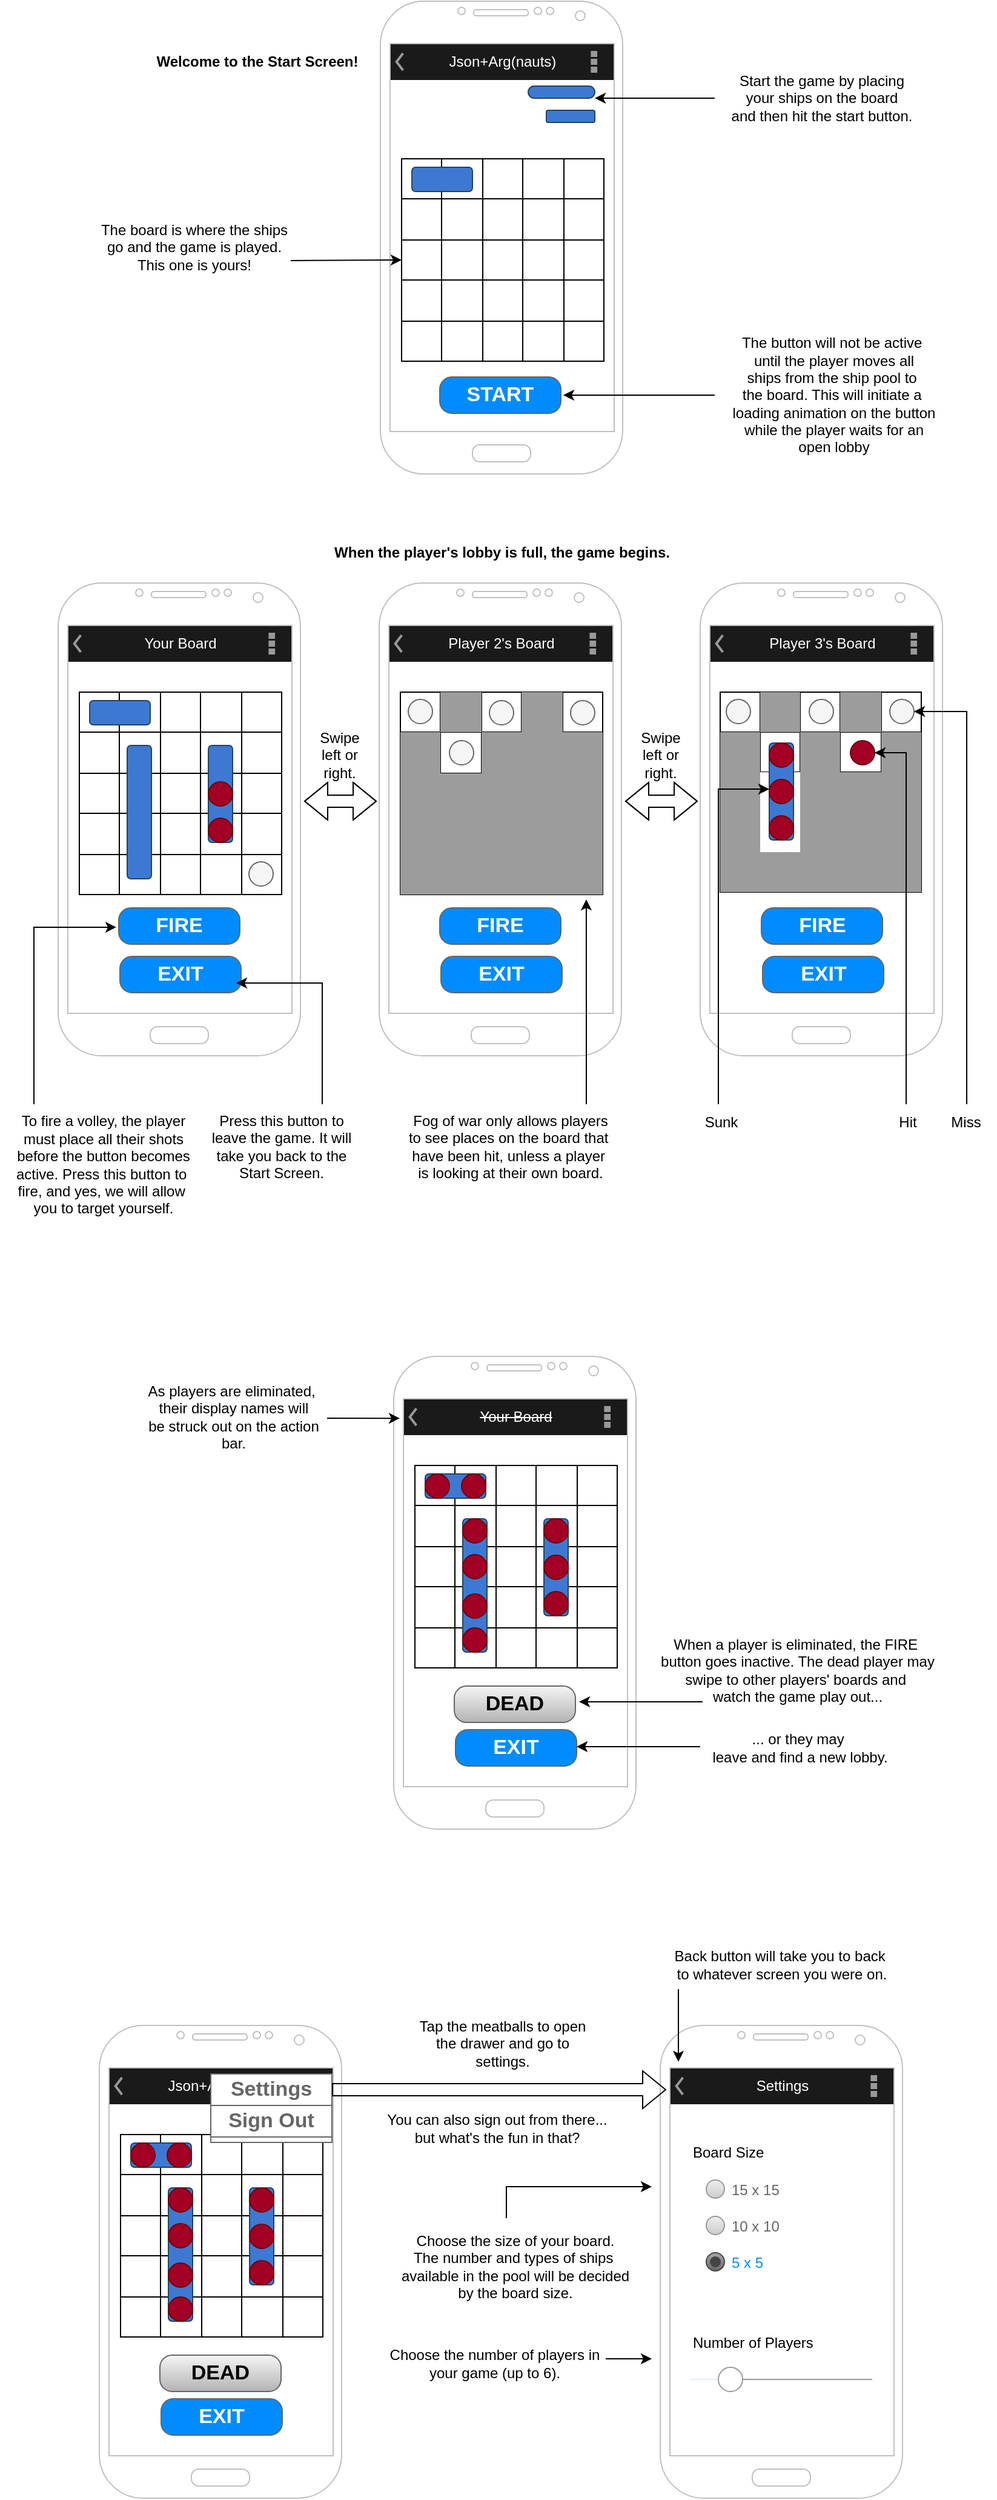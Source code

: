 <mxfile version="24.1.0" type="device">
  <diagram name="Page-1" id="B74DRxBdpNybrb5LR_Qt">
    <mxGraphModel dx="1434" dy="836" grid="1" gridSize="10" guides="1" tooltips="1" connect="1" arrows="1" fold="1" page="1" pageScale="1" pageWidth="850" pageHeight="1100" math="0" shadow="0">
      <root>
        <mxCell id="0" />
        <mxCell id="1" parent="0" />
        <mxCell id="fISppHZj_m-vClbPf0Df-2" value="Player 2&#39;s Board" style="strokeWidth=1;html=1;shadow=0;dashed=0;shape=mxgraph.android.action_bar;fillColor=#1A1A1A;strokeColor=#c0c0c0;strokeWidth=2;fontColor=#FFFFFF;whiteSpace=wrap;" vertex="1" parent="1">
          <mxGeometry x="321" y="565" width="186" height="30" as="geometry" />
        </mxCell>
        <mxCell id="fISppHZj_m-vClbPf0Df-1" value="" style="verticalLabelPosition=bottom;verticalAlign=top;html=1;shadow=0;dashed=0;strokeWidth=1;shape=mxgraph.android.phone2;strokeColor=#c0c0c0;" vertex="1" parent="1">
          <mxGeometry x="313" y="530" width="200" height="390" as="geometry" />
        </mxCell>
        <mxCell id="fISppHZj_m-vClbPf0Df-44" value="FIRE" style="strokeWidth=1;shadow=0;dashed=0;align=center;html=1;shape=mxgraph.mockup.buttons.button;strokeColor=#666666;fontColor=#ffffff;mainText=;buttonStyle=round;fontSize=17;fontStyle=1;fillColor=#008cff;whiteSpace=wrap;" vertex="1" parent="1">
          <mxGeometry x="363" y="798" width="100" height="30" as="geometry" />
        </mxCell>
        <mxCell id="fISppHZj_m-vClbPf0Df-45" value="EXIT" style="strokeWidth=1;shadow=0;dashed=0;align=center;html=1;shape=mxgraph.mockup.buttons.button;strokeColor=#666666;fontColor=#ffffff;mainText=;buttonStyle=round;fontSize=17;fontStyle=1;fillColor=#008cff;whiteSpace=wrap;" vertex="1" parent="1">
          <mxGeometry x="364" y="838" width="100" height="30" as="geometry" />
        </mxCell>
        <mxCell id="fISppHZj_m-vClbPf0Df-47" value="Player 3&#39;s Board" style="strokeWidth=1;html=1;shadow=0;dashed=0;shape=mxgraph.android.action_bar;fillColor=#1A1A1A;strokeColor=#c0c0c0;strokeWidth=2;fontColor=#FFFFFF;whiteSpace=wrap;" vertex="1" parent="1">
          <mxGeometry x="586" y="565" width="186" height="30" as="geometry" />
        </mxCell>
        <mxCell id="fISppHZj_m-vClbPf0Df-48" value="" style="verticalLabelPosition=bottom;verticalAlign=top;html=1;shadow=0;dashed=0;strokeWidth=1;shape=mxgraph.android.phone2;strokeColor=#c0c0c0;" vertex="1" parent="1">
          <mxGeometry x="578" y="530" width="200" height="390" as="geometry" />
        </mxCell>
        <mxCell id="fISppHZj_m-vClbPf0Df-50" value="FIRE" style="strokeWidth=1;shadow=0;dashed=0;align=center;html=1;shape=mxgraph.mockup.buttons.button;strokeColor=#666666;fontColor=#ffffff;mainText=;buttonStyle=round;fontSize=17;fontStyle=1;fillColor=#008cff;whiteSpace=wrap;" vertex="1" parent="1">
          <mxGeometry x="628.5" y="798" width="100" height="30" as="geometry" />
        </mxCell>
        <mxCell id="fISppHZj_m-vClbPf0Df-51" value="EXIT" style="strokeWidth=1;shadow=0;dashed=0;align=center;html=1;shape=mxgraph.mockup.buttons.button;strokeColor=#666666;fontColor=#ffffff;mainText=;buttonStyle=round;fontSize=17;fontStyle=1;fillColor=#008cff;whiteSpace=wrap;" vertex="1" parent="1">
          <mxGeometry x="629.5" y="838" width="100" height="30" as="geometry" />
        </mxCell>
        <mxCell id="fISppHZj_m-vClbPf0Df-52" value="Your Board" style="strokeWidth=1;html=1;shadow=0;dashed=0;shape=mxgraph.android.action_bar;fillColor=#1A1A1A;strokeColor=#c0c0c0;strokeWidth=2;fontColor=#FFFFFF;whiteSpace=wrap;" vertex="1" parent="1">
          <mxGeometry x="56" y="565" width="186" height="30" as="geometry" />
        </mxCell>
        <mxCell id="fISppHZj_m-vClbPf0Df-53" value="" style="verticalLabelPosition=bottom;verticalAlign=top;html=1;shadow=0;dashed=0;strokeWidth=1;shape=mxgraph.android.phone2;strokeColor=#c0c0c0;" vertex="1" parent="1">
          <mxGeometry x="48" y="530" width="200" height="390" as="geometry" />
        </mxCell>
        <mxCell id="fISppHZj_m-vClbPf0Df-55" value="FIRE" style="strokeWidth=1;shadow=0;dashed=0;align=center;html=1;shape=mxgraph.mockup.buttons.button;strokeColor=#666666;fontColor=#ffffff;mainText=;buttonStyle=round;fontSize=17;fontStyle=1;fillColor=#008cff;whiteSpace=wrap;" vertex="1" parent="1">
          <mxGeometry x="98" y="798" width="100" height="30" as="geometry" />
        </mxCell>
        <mxCell id="fISppHZj_m-vClbPf0Df-56" value="EXIT" style="strokeWidth=1;shadow=0;dashed=0;align=center;html=1;shape=mxgraph.mockup.buttons.button;strokeColor=#666666;fontColor=#ffffff;mainText=;buttonStyle=round;fontSize=17;fontStyle=1;fillColor=#008cff;whiteSpace=wrap;" vertex="1" parent="1">
          <mxGeometry x="99" y="838" width="100" height="30" as="geometry" />
        </mxCell>
        <mxCell id="fISppHZj_m-vClbPf0Df-57" value="" style="shape=table;startSize=0;container=1;collapsible=0;childLayout=tableLayout;fontSize=16;" vertex="1" parent="1">
          <mxGeometry x="65.5" y="620" width="167" height="167" as="geometry" />
        </mxCell>
        <mxCell id="fISppHZj_m-vClbPf0Df-78" style="shape=tableRow;horizontal=0;startSize=0;swimlaneHead=0;swimlaneBody=0;strokeColor=inherit;top=0;left=0;bottom=0;right=0;collapsible=0;dropTarget=0;fillColor=none;points=[[0,0.5],[1,0.5]];portConstraint=eastwest;fontSize=16;" vertex="1" parent="fISppHZj_m-vClbPf0Df-57">
          <mxGeometry width="167" height="33" as="geometry" />
        </mxCell>
        <mxCell id="fISppHZj_m-vClbPf0Df-83" style="shape=partialRectangle;html=1;whiteSpace=wrap;connectable=0;strokeColor=inherit;overflow=hidden;fillColor=none;top=0;left=0;bottom=0;right=0;pointerEvents=1;fontSize=16;" vertex="1" parent="fISppHZj_m-vClbPf0Df-78">
          <mxGeometry width="33" height="33" as="geometry">
            <mxRectangle width="33" height="33" as="alternateBounds" />
          </mxGeometry>
        </mxCell>
        <mxCell id="fISppHZj_m-vClbPf0Df-79" style="shape=partialRectangle;html=1;whiteSpace=wrap;connectable=0;strokeColor=inherit;overflow=hidden;fillColor=none;top=0;left=0;bottom=0;right=0;pointerEvents=1;fontSize=16;" vertex="1" parent="fISppHZj_m-vClbPf0Df-78">
          <mxGeometry x="33" width="34" height="33" as="geometry">
            <mxRectangle width="34" height="33" as="alternateBounds" />
          </mxGeometry>
        </mxCell>
        <mxCell id="fISppHZj_m-vClbPf0Df-80" style="shape=partialRectangle;html=1;whiteSpace=wrap;connectable=0;strokeColor=inherit;overflow=hidden;fillColor=none;top=0;left=0;bottom=0;right=0;pointerEvents=1;fontSize=16;" vertex="1" parent="fISppHZj_m-vClbPf0Df-78">
          <mxGeometry x="67" width="33" height="33" as="geometry">
            <mxRectangle width="33" height="33" as="alternateBounds" />
          </mxGeometry>
        </mxCell>
        <mxCell id="fISppHZj_m-vClbPf0Df-81" style="shape=partialRectangle;html=1;whiteSpace=wrap;connectable=0;strokeColor=inherit;overflow=hidden;fillColor=none;top=0;left=0;bottom=0;right=0;pointerEvents=1;fontSize=16;" vertex="1" parent="fISppHZj_m-vClbPf0Df-78">
          <mxGeometry x="100" width="34" height="33" as="geometry">
            <mxRectangle width="34" height="33" as="alternateBounds" />
          </mxGeometry>
        </mxCell>
        <mxCell id="fISppHZj_m-vClbPf0Df-82" style="shape=partialRectangle;html=1;whiteSpace=wrap;connectable=0;strokeColor=inherit;overflow=hidden;fillColor=none;top=0;left=0;bottom=0;right=0;pointerEvents=1;fontSize=16;" vertex="1" parent="fISppHZj_m-vClbPf0Df-78">
          <mxGeometry x="134" width="33" height="33" as="geometry">
            <mxRectangle width="33" height="33" as="alternateBounds" />
          </mxGeometry>
        </mxCell>
        <mxCell id="fISppHZj_m-vClbPf0Df-73" style="shape=tableRow;horizontal=0;startSize=0;swimlaneHead=0;swimlaneBody=0;strokeColor=inherit;top=0;left=0;bottom=0;right=0;collapsible=0;dropTarget=0;fillColor=none;points=[[0,0.5],[1,0.5]];portConstraint=eastwest;fontSize=16;" vertex="1" parent="fISppHZj_m-vClbPf0Df-57">
          <mxGeometry y="33" width="167" height="34" as="geometry" />
        </mxCell>
        <mxCell id="fISppHZj_m-vClbPf0Df-84" style="shape=partialRectangle;html=1;whiteSpace=wrap;connectable=0;strokeColor=inherit;overflow=hidden;fillColor=none;top=0;left=0;bottom=0;right=0;pointerEvents=1;fontSize=16;" vertex="1" parent="fISppHZj_m-vClbPf0Df-73">
          <mxGeometry width="33" height="34" as="geometry">
            <mxRectangle width="33" height="34" as="alternateBounds" />
          </mxGeometry>
        </mxCell>
        <mxCell id="fISppHZj_m-vClbPf0Df-74" style="shape=partialRectangle;html=1;whiteSpace=wrap;connectable=0;strokeColor=inherit;overflow=hidden;fillColor=none;top=0;left=0;bottom=0;right=0;pointerEvents=1;fontSize=16;" vertex="1" parent="fISppHZj_m-vClbPf0Df-73">
          <mxGeometry x="33" width="34" height="34" as="geometry">
            <mxRectangle width="34" height="34" as="alternateBounds" />
          </mxGeometry>
        </mxCell>
        <mxCell id="fISppHZj_m-vClbPf0Df-75" style="shape=partialRectangle;html=1;whiteSpace=wrap;connectable=0;strokeColor=inherit;overflow=hidden;fillColor=none;top=0;left=0;bottom=0;right=0;pointerEvents=1;fontSize=16;" vertex="1" parent="fISppHZj_m-vClbPf0Df-73">
          <mxGeometry x="67" width="33" height="34" as="geometry">
            <mxRectangle width="33" height="34" as="alternateBounds" />
          </mxGeometry>
        </mxCell>
        <mxCell id="fISppHZj_m-vClbPf0Df-76" style="shape=partialRectangle;html=1;whiteSpace=wrap;connectable=0;strokeColor=inherit;overflow=hidden;fillColor=none;top=0;left=0;bottom=0;right=0;pointerEvents=1;fontSize=16;" vertex="1" parent="fISppHZj_m-vClbPf0Df-73">
          <mxGeometry x="100" width="34" height="34" as="geometry">
            <mxRectangle width="34" height="34" as="alternateBounds" />
          </mxGeometry>
        </mxCell>
        <mxCell id="fISppHZj_m-vClbPf0Df-77" style="shape=partialRectangle;html=1;whiteSpace=wrap;connectable=0;strokeColor=inherit;overflow=hidden;fillColor=none;top=0;left=0;bottom=0;right=0;pointerEvents=1;fontSize=16;" vertex="1" parent="fISppHZj_m-vClbPf0Df-73">
          <mxGeometry x="134" width="33" height="34" as="geometry">
            <mxRectangle width="33" height="34" as="alternateBounds" />
          </mxGeometry>
        </mxCell>
        <mxCell id="fISppHZj_m-vClbPf0Df-58" value="" style="shape=tableRow;horizontal=0;startSize=0;swimlaneHead=0;swimlaneBody=0;strokeColor=inherit;top=0;left=0;bottom=0;right=0;collapsible=0;dropTarget=0;fillColor=none;points=[[0,0.5],[1,0.5]];portConstraint=eastwest;fontSize=16;" vertex="1" parent="fISppHZj_m-vClbPf0Df-57">
          <mxGeometry y="67" width="167" height="33" as="geometry" />
        </mxCell>
        <mxCell id="fISppHZj_m-vClbPf0Df-85" style="shape=partialRectangle;html=1;whiteSpace=wrap;connectable=0;strokeColor=inherit;overflow=hidden;fillColor=none;top=0;left=0;bottom=0;right=0;pointerEvents=1;fontSize=16;" vertex="1" parent="fISppHZj_m-vClbPf0Df-58">
          <mxGeometry width="33" height="33" as="geometry">
            <mxRectangle width="33" height="33" as="alternateBounds" />
          </mxGeometry>
        </mxCell>
        <mxCell id="fISppHZj_m-vClbPf0Df-70" style="shape=partialRectangle;html=1;whiteSpace=wrap;connectable=0;strokeColor=inherit;overflow=hidden;fillColor=none;top=0;left=0;bottom=0;right=0;pointerEvents=1;fontSize=16;" vertex="1" parent="fISppHZj_m-vClbPf0Df-58">
          <mxGeometry x="33" width="34" height="33" as="geometry">
            <mxRectangle width="34" height="33" as="alternateBounds" />
          </mxGeometry>
        </mxCell>
        <mxCell id="fISppHZj_m-vClbPf0Df-59" value="" style="shape=partialRectangle;html=1;whiteSpace=wrap;connectable=0;strokeColor=inherit;overflow=hidden;fillColor=none;top=0;left=0;bottom=0;right=0;pointerEvents=1;fontSize=16;" vertex="1" parent="fISppHZj_m-vClbPf0Df-58">
          <mxGeometry x="67" width="33" height="33" as="geometry">
            <mxRectangle width="33" height="33" as="alternateBounds" />
          </mxGeometry>
        </mxCell>
        <mxCell id="fISppHZj_m-vClbPf0Df-60" value="" style="shape=partialRectangle;html=1;whiteSpace=wrap;connectable=0;strokeColor=inherit;overflow=hidden;fillColor=none;top=0;left=0;bottom=0;right=0;pointerEvents=1;fontSize=16;" vertex="1" parent="fISppHZj_m-vClbPf0Df-58">
          <mxGeometry x="100" width="34" height="33" as="geometry">
            <mxRectangle width="34" height="33" as="alternateBounds" />
          </mxGeometry>
        </mxCell>
        <mxCell id="fISppHZj_m-vClbPf0Df-61" value="" style="shape=partialRectangle;html=1;whiteSpace=wrap;connectable=0;strokeColor=inherit;overflow=hidden;fillColor=none;top=0;left=0;bottom=0;right=0;pointerEvents=1;fontSize=16;" vertex="1" parent="fISppHZj_m-vClbPf0Df-58">
          <mxGeometry x="134" width="33" height="33" as="geometry">
            <mxRectangle width="33" height="33" as="alternateBounds" />
          </mxGeometry>
        </mxCell>
        <mxCell id="fISppHZj_m-vClbPf0Df-62" value="" style="shape=tableRow;horizontal=0;startSize=0;swimlaneHead=0;swimlaneBody=0;strokeColor=inherit;top=0;left=0;bottom=0;right=0;collapsible=0;dropTarget=0;fillColor=none;points=[[0,0.5],[1,0.5]];portConstraint=eastwest;fontSize=16;" vertex="1" parent="fISppHZj_m-vClbPf0Df-57">
          <mxGeometry y="100" width="167" height="34" as="geometry" />
        </mxCell>
        <mxCell id="fISppHZj_m-vClbPf0Df-86" style="shape=partialRectangle;html=1;whiteSpace=wrap;connectable=0;strokeColor=inherit;overflow=hidden;fillColor=none;top=0;left=0;bottom=0;right=0;pointerEvents=1;fontSize=16;" vertex="1" parent="fISppHZj_m-vClbPf0Df-62">
          <mxGeometry width="33" height="34" as="geometry">
            <mxRectangle width="33" height="34" as="alternateBounds" />
          </mxGeometry>
        </mxCell>
        <mxCell id="fISppHZj_m-vClbPf0Df-71" style="shape=partialRectangle;html=1;whiteSpace=wrap;connectable=0;strokeColor=inherit;overflow=hidden;fillColor=none;top=0;left=0;bottom=0;right=0;pointerEvents=1;fontSize=16;" vertex="1" parent="fISppHZj_m-vClbPf0Df-62">
          <mxGeometry x="33" width="34" height="34" as="geometry">
            <mxRectangle width="34" height="34" as="alternateBounds" />
          </mxGeometry>
        </mxCell>
        <mxCell id="fISppHZj_m-vClbPf0Df-63" value="" style="shape=partialRectangle;html=1;whiteSpace=wrap;connectable=0;strokeColor=inherit;overflow=hidden;fillColor=none;top=0;left=0;bottom=0;right=0;pointerEvents=1;fontSize=16;" vertex="1" parent="fISppHZj_m-vClbPf0Df-62">
          <mxGeometry x="67" width="33" height="34" as="geometry">
            <mxRectangle width="33" height="34" as="alternateBounds" />
          </mxGeometry>
        </mxCell>
        <mxCell id="fISppHZj_m-vClbPf0Df-64" value="" style="shape=partialRectangle;html=1;whiteSpace=wrap;connectable=0;strokeColor=inherit;overflow=hidden;fillColor=none;top=0;left=0;bottom=0;right=0;pointerEvents=1;fontSize=16;" vertex="1" parent="fISppHZj_m-vClbPf0Df-62">
          <mxGeometry x="100" width="34" height="34" as="geometry">
            <mxRectangle width="34" height="34" as="alternateBounds" />
          </mxGeometry>
        </mxCell>
        <mxCell id="fISppHZj_m-vClbPf0Df-65" value="" style="shape=partialRectangle;html=1;whiteSpace=wrap;connectable=0;strokeColor=inherit;overflow=hidden;fillColor=none;top=0;left=0;bottom=0;right=0;pointerEvents=1;fontSize=16;" vertex="1" parent="fISppHZj_m-vClbPf0Df-62">
          <mxGeometry x="134" width="33" height="34" as="geometry">
            <mxRectangle width="33" height="34" as="alternateBounds" />
          </mxGeometry>
        </mxCell>
        <mxCell id="fISppHZj_m-vClbPf0Df-66" value="" style="shape=tableRow;horizontal=0;startSize=0;swimlaneHead=0;swimlaneBody=0;strokeColor=inherit;top=0;left=0;bottom=0;right=0;collapsible=0;dropTarget=0;fillColor=none;points=[[0,0.5],[1,0.5]];portConstraint=eastwest;fontSize=16;" vertex="1" parent="fISppHZj_m-vClbPf0Df-57">
          <mxGeometry y="134" width="167" height="33" as="geometry" />
        </mxCell>
        <mxCell id="fISppHZj_m-vClbPf0Df-87" style="shape=partialRectangle;html=1;whiteSpace=wrap;connectable=0;strokeColor=inherit;overflow=hidden;fillColor=none;top=0;left=0;bottom=0;right=0;pointerEvents=1;fontSize=16;" vertex="1" parent="fISppHZj_m-vClbPf0Df-66">
          <mxGeometry width="33" height="33" as="geometry">
            <mxRectangle width="33" height="33" as="alternateBounds" />
          </mxGeometry>
        </mxCell>
        <mxCell id="fISppHZj_m-vClbPf0Df-72" style="shape=partialRectangle;html=1;whiteSpace=wrap;connectable=0;strokeColor=inherit;overflow=hidden;fillColor=none;top=0;left=0;bottom=0;right=0;pointerEvents=1;fontSize=16;" vertex="1" parent="fISppHZj_m-vClbPf0Df-66">
          <mxGeometry x="33" width="34" height="33" as="geometry">
            <mxRectangle width="34" height="33" as="alternateBounds" />
          </mxGeometry>
        </mxCell>
        <mxCell id="fISppHZj_m-vClbPf0Df-67" value="" style="shape=partialRectangle;html=1;whiteSpace=wrap;connectable=0;strokeColor=inherit;overflow=hidden;fillColor=none;top=0;left=0;bottom=0;right=0;pointerEvents=1;fontSize=16;" vertex="1" parent="fISppHZj_m-vClbPf0Df-66">
          <mxGeometry x="67" width="33" height="33" as="geometry">
            <mxRectangle width="33" height="33" as="alternateBounds" />
          </mxGeometry>
        </mxCell>
        <mxCell id="fISppHZj_m-vClbPf0Df-68" value="" style="shape=partialRectangle;html=1;whiteSpace=wrap;connectable=0;strokeColor=inherit;overflow=hidden;fillColor=none;top=0;left=0;bottom=0;right=0;pointerEvents=1;fontSize=16;" vertex="1" parent="fISppHZj_m-vClbPf0Df-66">
          <mxGeometry x="100" width="34" height="33" as="geometry">
            <mxRectangle width="34" height="33" as="alternateBounds" />
          </mxGeometry>
        </mxCell>
        <mxCell id="fISppHZj_m-vClbPf0Df-69" value="" style="shape=partialRectangle;html=1;whiteSpace=wrap;connectable=0;strokeColor=inherit;overflow=hidden;fillColor=none;top=0;left=0;bottom=0;right=0;pointerEvents=1;fontSize=16;" vertex="1" parent="fISppHZj_m-vClbPf0Df-66">
          <mxGeometry x="134" width="33" height="33" as="geometry">
            <mxRectangle width="33" height="33" as="alternateBounds" />
          </mxGeometry>
        </mxCell>
        <mxCell id="fISppHZj_m-vClbPf0Df-131" value="" style="shape=table;startSize=0;container=1;collapsible=0;childLayout=tableLayout;fontSize=16;strokeColor=#000000;columnLines=1;rowLines=1;" vertex="1" parent="1">
          <mxGeometry x="594.5" y="620" width="166" height="165" as="geometry" />
        </mxCell>
        <mxCell id="fISppHZj_m-vClbPf0Df-132" style="shape=tableRow;horizontal=0;startSize=0;swimlaneHead=0;swimlaneBody=0;strokeColor=inherit;top=0;left=0;bottom=0;right=0;collapsible=0;dropTarget=0;fillColor=none;points=[[0,0.5],[1,0.5]];portConstraint=eastwest;fontSize=16;" vertex="1" parent="fISppHZj_m-vClbPf0Df-131">
          <mxGeometry width="166" height="33" as="geometry" />
        </mxCell>
        <mxCell id="fISppHZj_m-vClbPf0Df-133" style="shape=partialRectangle;html=1;whiteSpace=wrap;connectable=0;strokeColor=inherit;overflow=hidden;fillColor=none;top=0;left=0;bottom=0;right=0;pointerEvents=1;fontSize=16;" vertex="1" parent="fISppHZj_m-vClbPf0Df-132">
          <mxGeometry width="33" height="33" as="geometry">
            <mxRectangle width="33" height="33" as="alternateBounds" />
          </mxGeometry>
        </mxCell>
        <mxCell id="fISppHZj_m-vClbPf0Df-134" style="shape=partialRectangle;html=1;whiteSpace=wrap;connectable=0;strokeColor=#36393d;overflow=hidden;fillColor=#9C9C9C;top=0;left=0;bottom=0;right=0;pointerEvents=1;fontSize=16;" vertex="1" parent="fISppHZj_m-vClbPf0Df-132">
          <mxGeometry x="33" width="33" height="33" as="geometry">
            <mxRectangle width="33" height="33" as="alternateBounds" />
          </mxGeometry>
        </mxCell>
        <mxCell id="fISppHZj_m-vClbPf0Df-135" style="shape=partialRectangle;html=1;whiteSpace=wrap;connectable=0;strokeColor=inherit;overflow=hidden;fillColor=none;top=0;left=0;bottom=0;right=0;pointerEvents=1;fontSize=16;" vertex="1" parent="fISppHZj_m-vClbPf0Df-132">
          <mxGeometry x="66" width="33" height="33" as="geometry">
            <mxRectangle width="33" height="33" as="alternateBounds" />
          </mxGeometry>
        </mxCell>
        <mxCell id="fISppHZj_m-vClbPf0Df-136" style="shape=partialRectangle;html=1;whiteSpace=wrap;connectable=0;strokeColor=#36393d;overflow=hidden;fillColor=#9C9C9C;top=0;left=0;bottom=0;right=0;pointerEvents=1;fontSize=16;" vertex="1" parent="fISppHZj_m-vClbPf0Df-132">
          <mxGeometry x="99" width="34" height="33" as="geometry">
            <mxRectangle width="34" height="33" as="alternateBounds" />
          </mxGeometry>
        </mxCell>
        <mxCell id="fISppHZj_m-vClbPf0Df-137" style="shape=partialRectangle;html=1;whiteSpace=wrap;connectable=0;strokeColor=inherit;overflow=hidden;fillColor=none;top=0;left=0;bottom=0;right=0;pointerEvents=1;fontSize=16;" vertex="1" parent="fISppHZj_m-vClbPf0Df-132">
          <mxGeometry x="133" width="33" height="33" as="geometry">
            <mxRectangle width="33" height="33" as="alternateBounds" />
          </mxGeometry>
        </mxCell>
        <mxCell id="fISppHZj_m-vClbPf0Df-138" style="shape=tableRow;horizontal=0;startSize=0;swimlaneHead=0;swimlaneBody=0;strokeColor=inherit;top=0;left=0;bottom=0;right=0;collapsible=0;dropTarget=0;fillColor=none;points=[[0,0.5],[1,0.5]];portConstraint=eastwest;fontSize=16;" vertex="1" parent="fISppHZj_m-vClbPf0Df-131">
          <mxGeometry y="33" width="166" height="33" as="geometry" />
        </mxCell>
        <mxCell id="fISppHZj_m-vClbPf0Df-139" style="shape=partialRectangle;html=1;whiteSpace=wrap;connectable=0;strokeColor=#36393d;overflow=hidden;fillColor=#9C9C9C;top=0;left=0;bottom=0;right=0;pointerEvents=1;fontSize=16;" vertex="1" parent="fISppHZj_m-vClbPf0Df-138">
          <mxGeometry width="33" height="33" as="geometry">
            <mxRectangle width="33" height="33" as="alternateBounds" />
          </mxGeometry>
        </mxCell>
        <mxCell id="fISppHZj_m-vClbPf0Df-140" style="shape=partialRectangle;html=1;whiteSpace=wrap;connectable=0;strokeColor=default;overflow=hidden;fillColor=none;top=0;left=0;bottom=0;right=0;pointerEvents=1;fontSize=16;" vertex="1" parent="fISppHZj_m-vClbPf0Df-138">
          <mxGeometry x="33" width="33" height="33" as="geometry">
            <mxRectangle width="33" height="33" as="alternateBounds" />
          </mxGeometry>
        </mxCell>
        <mxCell id="fISppHZj_m-vClbPf0Df-141" style="shape=partialRectangle;html=1;whiteSpace=wrap;connectable=0;strokeColor=#36393d;overflow=hidden;fillColor=#9C9C9C;top=0;left=0;bottom=0;right=0;pointerEvents=1;fontSize=16;" vertex="1" parent="fISppHZj_m-vClbPf0Df-138">
          <mxGeometry x="66" width="33" height="33" as="geometry">
            <mxRectangle width="33" height="33" as="alternateBounds" />
          </mxGeometry>
        </mxCell>
        <mxCell id="fISppHZj_m-vClbPf0Df-142" style="shape=partialRectangle;html=1;whiteSpace=wrap;connectable=0;strokeColor=inherit;overflow=hidden;fillColor=none;top=0;left=0;bottom=0;right=0;pointerEvents=1;fontSize=16;" vertex="1" parent="fISppHZj_m-vClbPf0Df-138">
          <mxGeometry x="99" width="34" height="33" as="geometry">
            <mxRectangle width="34" height="33" as="alternateBounds" />
          </mxGeometry>
        </mxCell>
        <mxCell id="fISppHZj_m-vClbPf0Df-143" style="shape=partialRectangle;html=1;whiteSpace=wrap;connectable=0;strokeColor=#36393d;overflow=hidden;fillColor=#9C9C9C;top=0;left=0;bottom=0;right=0;pointerEvents=1;fontSize=16;" vertex="1" parent="fISppHZj_m-vClbPf0Df-138">
          <mxGeometry x="133" width="33" height="33" as="geometry">
            <mxRectangle width="33" height="33" as="alternateBounds" />
          </mxGeometry>
        </mxCell>
        <mxCell id="fISppHZj_m-vClbPf0Df-144" value="" style="shape=tableRow;horizontal=0;startSize=0;swimlaneHead=0;swimlaneBody=0;strokeColor=inherit;top=0;left=0;bottom=0;right=0;collapsible=0;dropTarget=0;fillColor=none;points=[[0,0.5],[1,0.5]];portConstraint=eastwest;fontSize=16;" vertex="1" parent="fISppHZj_m-vClbPf0Df-131">
          <mxGeometry y="66" width="166" height="33" as="geometry" />
        </mxCell>
        <mxCell id="fISppHZj_m-vClbPf0Df-145" style="shape=partialRectangle;html=1;whiteSpace=wrap;connectable=0;strokeColor=#36393d;overflow=hidden;fillColor=#9C9C9C;top=0;left=0;bottom=0;right=0;pointerEvents=1;fontSize=16;" vertex="1" parent="fISppHZj_m-vClbPf0Df-144">
          <mxGeometry width="33" height="33" as="geometry">
            <mxRectangle width="33" height="33" as="alternateBounds" />
          </mxGeometry>
        </mxCell>
        <mxCell id="fISppHZj_m-vClbPf0Df-146" style="shape=partialRectangle;html=1;whiteSpace=wrap;connectable=0;overflow=hidden;top=0;left=0;bottom=0;right=0;pointerEvents=1;fontSize=16;" vertex="1" parent="fISppHZj_m-vClbPf0Df-144">
          <mxGeometry x="33" width="33" height="33" as="geometry">
            <mxRectangle width="33" height="33" as="alternateBounds" />
          </mxGeometry>
        </mxCell>
        <mxCell id="fISppHZj_m-vClbPf0Df-147" value="" style="shape=partialRectangle;html=1;whiteSpace=wrap;connectable=0;strokeColor=#36393d;overflow=hidden;fillColor=#9C9C9C;top=0;left=0;bottom=0;right=0;pointerEvents=1;fontSize=16;" vertex="1" parent="fISppHZj_m-vClbPf0Df-144">
          <mxGeometry x="66" width="33" height="33" as="geometry">
            <mxRectangle width="33" height="33" as="alternateBounds" />
          </mxGeometry>
        </mxCell>
        <mxCell id="fISppHZj_m-vClbPf0Df-148" value="" style="shape=partialRectangle;html=1;whiteSpace=wrap;connectable=0;strokeColor=#36393d;overflow=hidden;fillColor=#9C9C9C;top=0;left=0;bottom=0;right=0;pointerEvents=1;fontSize=16;" vertex="1" parent="fISppHZj_m-vClbPf0Df-144">
          <mxGeometry x="99" width="34" height="33" as="geometry">
            <mxRectangle width="34" height="33" as="alternateBounds" />
          </mxGeometry>
        </mxCell>
        <mxCell id="fISppHZj_m-vClbPf0Df-149" value="" style="shape=partialRectangle;html=1;whiteSpace=wrap;connectable=0;strokeColor=#36393d;overflow=hidden;fillColor=#9C9C9C;top=0;left=0;bottom=0;right=0;pointerEvents=1;fontSize=16;" vertex="1" parent="fISppHZj_m-vClbPf0Df-144">
          <mxGeometry x="133" width="33" height="33" as="geometry">
            <mxRectangle width="33" height="33" as="alternateBounds" />
          </mxGeometry>
        </mxCell>
        <mxCell id="fISppHZj_m-vClbPf0Df-150" value="" style="shape=tableRow;horizontal=0;startSize=0;swimlaneHead=0;swimlaneBody=0;strokeColor=inherit;top=0;left=0;bottom=0;right=0;collapsible=0;dropTarget=0;fillColor=none;points=[[0,0.5],[1,0.5]];portConstraint=eastwest;fontSize=16;" vertex="1" parent="fISppHZj_m-vClbPf0Df-131">
          <mxGeometry y="99" width="166" height="33" as="geometry" />
        </mxCell>
        <mxCell id="fISppHZj_m-vClbPf0Df-151" style="shape=partialRectangle;html=1;whiteSpace=wrap;connectable=0;strokeColor=#36393d;overflow=hidden;fillColor=#9C9C9C;top=0;left=0;bottom=0;right=0;pointerEvents=1;fontSize=16;" vertex="1" parent="fISppHZj_m-vClbPf0Df-150">
          <mxGeometry width="33" height="33" as="geometry">
            <mxRectangle width="33" height="33" as="alternateBounds" />
          </mxGeometry>
        </mxCell>
        <mxCell id="fISppHZj_m-vClbPf0Df-152" style="shape=partialRectangle;html=1;whiteSpace=wrap;connectable=0;overflow=hidden;top=0;left=0;bottom=0;right=0;pointerEvents=1;fontSize=16;" vertex="1" parent="fISppHZj_m-vClbPf0Df-150">
          <mxGeometry x="33" width="33" height="33" as="geometry">
            <mxRectangle width="33" height="33" as="alternateBounds" />
          </mxGeometry>
        </mxCell>
        <mxCell id="fISppHZj_m-vClbPf0Df-153" value="" style="shape=partialRectangle;html=1;whiteSpace=wrap;connectable=0;strokeColor=#36393d;overflow=hidden;fillColor=#9C9C9C;top=0;left=0;bottom=0;right=0;pointerEvents=1;fontSize=16;" vertex="1" parent="fISppHZj_m-vClbPf0Df-150">
          <mxGeometry x="66" width="33" height="33" as="geometry">
            <mxRectangle width="33" height="33" as="alternateBounds" />
          </mxGeometry>
        </mxCell>
        <mxCell id="fISppHZj_m-vClbPf0Df-154" value="" style="shape=partialRectangle;html=1;whiteSpace=wrap;connectable=0;strokeColor=#36393d;overflow=hidden;fillColor=#9C9C9C;top=0;left=0;bottom=0;right=0;pointerEvents=1;fontSize=16;" vertex="1" parent="fISppHZj_m-vClbPf0Df-150">
          <mxGeometry x="99" width="34" height="33" as="geometry">
            <mxRectangle width="34" height="33" as="alternateBounds" />
          </mxGeometry>
        </mxCell>
        <mxCell id="fISppHZj_m-vClbPf0Df-155" value="" style="shape=partialRectangle;html=1;whiteSpace=wrap;connectable=0;strokeColor=#36393d;overflow=hidden;fillColor=#9C9C9C;top=0;left=0;bottom=0;right=0;pointerEvents=1;fontSize=16;" vertex="1" parent="fISppHZj_m-vClbPf0Df-150">
          <mxGeometry x="133" width="33" height="33" as="geometry">
            <mxRectangle width="33" height="33" as="alternateBounds" />
          </mxGeometry>
        </mxCell>
        <mxCell id="fISppHZj_m-vClbPf0Df-156" value="" style="shape=tableRow;horizontal=0;startSize=0;swimlaneHead=0;swimlaneBody=0;strokeColor=inherit;top=0;left=0;bottom=0;right=0;collapsible=0;dropTarget=0;fillColor=none;points=[[0,0.5],[1,0.5]];portConstraint=eastwest;fontSize=16;" vertex="1" parent="fISppHZj_m-vClbPf0Df-131">
          <mxGeometry y="132" width="166" height="33" as="geometry" />
        </mxCell>
        <mxCell id="fISppHZj_m-vClbPf0Df-157" style="shape=partialRectangle;html=1;whiteSpace=wrap;connectable=0;strokeColor=#36393d;overflow=hidden;fillColor=#9C9C9C;top=0;left=0;bottom=0;right=0;pointerEvents=1;fontSize=16;" vertex="1" parent="fISppHZj_m-vClbPf0Df-156">
          <mxGeometry width="33" height="33" as="geometry">
            <mxRectangle width="33" height="33" as="alternateBounds" />
          </mxGeometry>
        </mxCell>
        <mxCell id="fISppHZj_m-vClbPf0Df-158" style="shape=partialRectangle;html=1;whiteSpace=wrap;connectable=0;strokeColor=#36393d;overflow=hidden;fillColor=#9C9C9C;top=0;left=0;bottom=0;right=0;pointerEvents=1;fontSize=16;" vertex="1" parent="fISppHZj_m-vClbPf0Df-156">
          <mxGeometry x="33" width="33" height="33" as="geometry">
            <mxRectangle width="33" height="33" as="alternateBounds" />
          </mxGeometry>
        </mxCell>
        <mxCell id="fISppHZj_m-vClbPf0Df-159" value="" style="shape=partialRectangle;html=1;whiteSpace=wrap;connectable=0;strokeColor=#36393d;overflow=hidden;fillColor=#9C9C9C;top=0;left=0;bottom=0;right=0;pointerEvents=1;fontSize=16;" vertex="1" parent="fISppHZj_m-vClbPf0Df-156">
          <mxGeometry x="66" width="33" height="33" as="geometry">
            <mxRectangle width="33" height="33" as="alternateBounds" />
          </mxGeometry>
        </mxCell>
        <mxCell id="fISppHZj_m-vClbPf0Df-160" value="" style="shape=partialRectangle;html=1;whiteSpace=wrap;connectable=0;strokeColor=#36393d;overflow=hidden;fillColor=#9C9C9C;top=0;left=0;bottom=0;right=0;pointerEvents=1;fontSize=16;" vertex="1" parent="fISppHZj_m-vClbPf0Df-156">
          <mxGeometry x="99" width="34" height="33" as="geometry">
            <mxRectangle width="34" height="33" as="alternateBounds" />
          </mxGeometry>
        </mxCell>
        <mxCell id="fISppHZj_m-vClbPf0Df-161" value="" style="shape=partialRectangle;html=1;whiteSpace=wrap;connectable=0;strokeColor=#36393d;overflow=hidden;fillColor=#9C9C9C;top=0;left=0;bottom=0;right=0;pointerEvents=1;fontSize=16;" vertex="1" parent="fISppHZj_m-vClbPf0Df-156">
          <mxGeometry x="133" width="33" height="33" as="geometry">
            <mxRectangle width="33" height="33" as="alternateBounds" />
          </mxGeometry>
        </mxCell>
        <mxCell id="fISppHZj_m-vClbPf0Df-162" value="" style="shape=table;startSize=0;container=1;collapsible=0;childLayout=tableLayout;fontSize=16;strokeColor=#000000;" vertex="1" parent="1">
          <mxGeometry x="330.5" y="620" width="167" height="167" as="geometry" />
        </mxCell>
        <mxCell id="fISppHZj_m-vClbPf0Df-163" style="shape=tableRow;horizontal=0;startSize=0;swimlaneHead=0;swimlaneBody=0;strokeColor=inherit;top=0;left=0;bottom=0;right=0;collapsible=0;dropTarget=0;fillColor=none;points=[[0,0.5],[1,0.5]];portConstraint=eastwest;fontSize=16;" vertex="1" parent="fISppHZj_m-vClbPf0Df-162">
          <mxGeometry width="167" height="33" as="geometry" />
        </mxCell>
        <mxCell id="fISppHZj_m-vClbPf0Df-164" style="shape=partialRectangle;html=1;whiteSpace=wrap;connectable=0;strokeColor=#000000;overflow=hidden;fillColor=none;top=0;left=0;bottom=0;right=0;pointerEvents=1;fontSize=16;" vertex="1" parent="fISppHZj_m-vClbPf0Df-163">
          <mxGeometry width="33" height="33" as="geometry">
            <mxRectangle width="33" height="33" as="alternateBounds" />
          </mxGeometry>
        </mxCell>
        <mxCell id="fISppHZj_m-vClbPf0Df-165" style="shape=partialRectangle;html=1;whiteSpace=wrap;connectable=0;strokeColor=#000000;overflow=hidden;fillColor=#9C9C9C;top=0;left=0;bottom=0;right=0;pointerEvents=1;fontSize=16;" vertex="1" parent="fISppHZj_m-vClbPf0Df-163">
          <mxGeometry x="33" width="34" height="33" as="geometry">
            <mxRectangle width="34" height="33" as="alternateBounds" />
          </mxGeometry>
        </mxCell>
        <mxCell id="fISppHZj_m-vClbPf0Df-166" style="shape=partialRectangle;html=1;whiteSpace=wrap;connectable=0;strokeColor=#000000;overflow=hidden;fillColor=none;top=0;left=0;bottom=0;right=0;pointerEvents=1;fontSize=16;" vertex="1" parent="fISppHZj_m-vClbPf0Df-163">
          <mxGeometry x="67" width="33" height="33" as="geometry">
            <mxRectangle width="33" height="33" as="alternateBounds" />
          </mxGeometry>
        </mxCell>
        <mxCell id="fISppHZj_m-vClbPf0Df-167" style="shape=partialRectangle;html=1;whiteSpace=wrap;connectable=0;strokeColor=#000000;overflow=hidden;fillColor=#9C9C9C;top=0;left=0;bottom=0;right=0;pointerEvents=1;fontSize=16;" vertex="1" parent="fISppHZj_m-vClbPf0Df-163">
          <mxGeometry x="100" width="34" height="33" as="geometry">
            <mxRectangle width="34" height="33" as="alternateBounds" />
          </mxGeometry>
        </mxCell>
        <mxCell id="fISppHZj_m-vClbPf0Df-168" style="shape=partialRectangle;html=1;whiteSpace=wrap;connectable=0;strokeColor=#000000;overflow=hidden;fillColor=none;top=0;left=0;bottom=0;right=0;pointerEvents=1;fontSize=16;" vertex="1" parent="fISppHZj_m-vClbPf0Df-163">
          <mxGeometry x="134" width="33" height="33" as="geometry">
            <mxRectangle width="33" height="33" as="alternateBounds" />
          </mxGeometry>
        </mxCell>
        <mxCell id="fISppHZj_m-vClbPf0Df-169" style="shape=tableRow;horizontal=0;startSize=0;swimlaneHead=0;swimlaneBody=0;strokeColor=inherit;top=0;left=0;bottom=0;right=0;collapsible=0;dropTarget=0;fillColor=none;points=[[0,0.5],[1,0.5]];portConstraint=eastwest;fontSize=16;" vertex="1" parent="fISppHZj_m-vClbPf0Df-162">
          <mxGeometry y="33" width="167" height="34" as="geometry" />
        </mxCell>
        <mxCell id="fISppHZj_m-vClbPf0Df-170" style="shape=partialRectangle;html=1;whiteSpace=wrap;connectable=0;strokeColor=#000000;overflow=hidden;fillColor=#9C9C9C;top=0;left=0;bottom=0;right=0;pointerEvents=1;fontSize=16;" vertex="1" parent="fISppHZj_m-vClbPf0Df-169">
          <mxGeometry width="33" height="34" as="geometry">
            <mxRectangle width="33" height="34" as="alternateBounds" />
          </mxGeometry>
        </mxCell>
        <mxCell id="fISppHZj_m-vClbPf0Df-171" style="shape=partialRectangle;html=1;whiteSpace=wrap;connectable=0;strokeColor=#000000;overflow=hidden;fillColor=none;top=0;left=0;bottom=0;right=0;pointerEvents=1;fontSize=16;" vertex="1" parent="fISppHZj_m-vClbPf0Df-169">
          <mxGeometry x="33" width="34" height="34" as="geometry">
            <mxRectangle width="34" height="34" as="alternateBounds" />
          </mxGeometry>
        </mxCell>
        <mxCell id="fISppHZj_m-vClbPf0Df-172" style="shape=partialRectangle;html=1;whiteSpace=wrap;connectable=0;strokeColor=#000000;overflow=hidden;fillColor=#9C9C9C;top=0;left=0;bottom=0;right=0;pointerEvents=1;fontSize=16;" vertex="1" parent="fISppHZj_m-vClbPf0Df-169">
          <mxGeometry x="67" width="33" height="34" as="geometry">
            <mxRectangle width="33" height="34" as="alternateBounds" />
          </mxGeometry>
        </mxCell>
        <mxCell id="fISppHZj_m-vClbPf0Df-173" style="shape=partialRectangle;html=1;whiteSpace=wrap;connectable=0;strokeColor=#000000;overflow=hidden;fillColor=#9C9C9C;top=0;left=0;bottom=0;right=0;pointerEvents=1;fontSize=16;" vertex="1" parent="fISppHZj_m-vClbPf0Df-169">
          <mxGeometry x="100" width="34" height="34" as="geometry">
            <mxRectangle width="34" height="34" as="alternateBounds" />
          </mxGeometry>
        </mxCell>
        <mxCell id="fISppHZj_m-vClbPf0Df-174" style="shape=partialRectangle;html=1;whiteSpace=wrap;connectable=0;strokeColor=#000000;overflow=hidden;fillColor=#9C9C9C;top=0;left=0;bottom=0;right=0;pointerEvents=1;fontSize=16;" vertex="1" parent="fISppHZj_m-vClbPf0Df-169">
          <mxGeometry x="134" width="33" height="34" as="geometry">
            <mxRectangle width="33" height="34" as="alternateBounds" />
          </mxGeometry>
        </mxCell>
        <mxCell id="fISppHZj_m-vClbPf0Df-175" value="" style="shape=tableRow;horizontal=0;startSize=0;swimlaneHead=0;swimlaneBody=0;strokeColor=inherit;top=0;left=0;bottom=0;right=0;collapsible=0;dropTarget=0;fillColor=none;points=[[0,0.5],[1,0.5]];portConstraint=eastwest;fontSize=16;" vertex="1" parent="fISppHZj_m-vClbPf0Df-162">
          <mxGeometry y="67" width="167" height="33" as="geometry" />
        </mxCell>
        <mxCell id="fISppHZj_m-vClbPf0Df-176" style="shape=partialRectangle;html=1;whiteSpace=wrap;connectable=0;strokeColor=#000000;overflow=hidden;fillColor=#9C9C9C;top=0;left=0;bottom=0;right=0;pointerEvents=1;fontSize=16;" vertex="1" parent="fISppHZj_m-vClbPf0Df-175">
          <mxGeometry width="33" height="33" as="geometry">
            <mxRectangle width="33" height="33" as="alternateBounds" />
          </mxGeometry>
        </mxCell>
        <mxCell id="fISppHZj_m-vClbPf0Df-177" style="shape=partialRectangle;html=1;whiteSpace=wrap;connectable=0;strokeColor=#000000;overflow=hidden;fillColor=#9C9C9C;top=0;left=0;bottom=0;right=0;pointerEvents=1;fontSize=16;" vertex="1" parent="fISppHZj_m-vClbPf0Df-175">
          <mxGeometry x="33" width="34" height="33" as="geometry">
            <mxRectangle width="34" height="33" as="alternateBounds" />
          </mxGeometry>
        </mxCell>
        <mxCell id="fISppHZj_m-vClbPf0Df-178" value="" style="shape=partialRectangle;html=1;whiteSpace=wrap;connectable=0;strokeColor=#000000;overflow=hidden;fillColor=#9C9C9C;top=0;left=0;bottom=0;right=0;pointerEvents=1;fontSize=16;" vertex="1" parent="fISppHZj_m-vClbPf0Df-175">
          <mxGeometry x="67" width="33" height="33" as="geometry">
            <mxRectangle width="33" height="33" as="alternateBounds" />
          </mxGeometry>
        </mxCell>
        <mxCell id="fISppHZj_m-vClbPf0Df-179" value="" style="shape=partialRectangle;html=1;whiteSpace=wrap;connectable=0;strokeColor=#000000;overflow=hidden;fillColor=#9C9C9C;top=0;left=0;bottom=0;right=0;pointerEvents=1;fontSize=16;" vertex="1" parent="fISppHZj_m-vClbPf0Df-175">
          <mxGeometry x="100" width="34" height="33" as="geometry">
            <mxRectangle width="34" height="33" as="alternateBounds" />
          </mxGeometry>
        </mxCell>
        <mxCell id="fISppHZj_m-vClbPf0Df-180" value="" style="shape=partialRectangle;html=1;whiteSpace=wrap;connectable=0;strokeColor=#000000;overflow=hidden;fillColor=#9C9C9C;top=0;left=0;bottom=0;right=0;pointerEvents=1;fontSize=16;" vertex="1" parent="fISppHZj_m-vClbPf0Df-175">
          <mxGeometry x="134" width="33" height="33" as="geometry">
            <mxRectangle width="33" height="33" as="alternateBounds" />
          </mxGeometry>
        </mxCell>
        <mxCell id="fISppHZj_m-vClbPf0Df-181" value="" style="shape=tableRow;horizontal=0;startSize=0;swimlaneHead=0;swimlaneBody=0;strokeColor=inherit;top=0;left=0;bottom=0;right=0;collapsible=0;dropTarget=0;fillColor=none;points=[[0,0.5],[1,0.5]];portConstraint=eastwest;fontSize=16;" vertex="1" parent="fISppHZj_m-vClbPf0Df-162">
          <mxGeometry y="100" width="167" height="34" as="geometry" />
        </mxCell>
        <mxCell id="fISppHZj_m-vClbPf0Df-182" style="shape=partialRectangle;html=1;whiteSpace=wrap;connectable=0;strokeColor=#000000;overflow=hidden;fillColor=#9C9C9C;top=0;left=0;bottom=0;right=0;pointerEvents=1;fontSize=16;" vertex="1" parent="fISppHZj_m-vClbPf0Df-181">
          <mxGeometry width="33" height="34" as="geometry">
            <mxRectangle width="33" height="34" as="alternateBounds" />
          </mxGeometry>
        </mxCell>
        <mxCell id="fISppHZj_m-vClbPf0Df-183" style="shape=partialRectangle;html=1;whiteSpace=wrap;connectable=0;strokeColor=#000000;overflow=hidden;fillColor=#9C9C9C;top=0;left=0;bottom=0;right=0;pointerEvents=1;fontSize=16;" vertex="1" parent="fISppHZj_m-vClbPf0Df-181">
          <mxGeometry x="33" width="34" height="34" as="geometry">
            <mxRectangle width="34" height="34" as="alternateBounds" />
          </mxGeometry>
        </mxCell>
        <mxCell id="fISppHZj_m-vClbPf0Df-184" value="" style="shape=partialRectangle;html=1;whiteSpace=wrap;connectable=0;strokeColor=#000000;overflow=hidden;fillColor=#9C9C9C;top=0;left=0;bottom=0;right=0;pointerEvents=1;fontSize=16;" vertex="1" parent="fISppHZj_m-vClbPf0Df-181">
          <mxGeometry x="67" width="33" height="34" as="geometry">
            <mxRectangle width="33" height="34" as="alternateBounds" />
          </mxGeometry>
        </mxCell>
        <mxCell id="fISppHZj_m-vClbPf0Df-185" value="" style="shape=partialRectangle;html=1;whiteSpace=wrap;connectable=0;strokeColor=#000000;overflow=hidden;fillColor=#9C9C9C;top=0;left=0;bottom=0;right=0;pointerEvents=1;fontSize=16;" vertex="1" parent="fISppHZj_m-vClbPf0Df-181">
          <mxGeometry x="100" width="34" height="34" as="geometry">
            <mxRectangle width="34" height="34" as="alternateBounds" />
          </mxGeometry>
        </mxCell>
        <mxCell id="fISppHZj_m-vClbPf0Df-186" value="" style="shape=partialRectangle;html=1;whiteSpace=wrap;connectable=0;strokeColor=#000000;overflow=hidden;fillColor=#9C9C9C;top=0;left=0;bottom=0;right=0;pointerEvents=1;fontSize=16;" vertex="1" parent="fISppHZj_m-vClbPf0Df-181">
          <mxGeometry x="134" width="33" height="34" as="geometry">
            <mxRectangle width="33" height="34" as="alternateBounds" />
          </mxGeometry>
        </mxCell>
        <mxCell id="fISppHZj_m-vClbPf0Df-187" value="" style="shape=tableRow;horizontal=0;startSize=0;swimlaneHead=0;swimlaneBody=0;strokeColor=inherit;top=0;left=0;bottom=0;right=0;collapsible=0;dropTarget=0;fillColor=none;points=[[0,0.5],[1,0.5]];portConstraint=eastwest;fontSize=16;" vertex="1" parent="fISppHZj_m-vClbPf0Df-162">
          <mxGeometry y="134" width="167" height="33" as="geometry" />
        </mxCell>
        <mxCell id="fISppHZj_m-vClbPf0Df-188" style="shape=partialRectangle;html=1;whiteSpace=wrap;connectable=0;strokeColor=#000000;overflow=hidden;fillColor=#9C9C9C;top=0;left=0;bottom=0;right=0;pointerEvents=1;fontSize=16;" vertex="1" parent="fISppHZj_m-vClbPf0Df-187">
          <mxGeometry width="33" height="33" as="geometry">
            <mxRectangle width="33" height="33" as="alternateBounds" />
          </mxGeometry>
        </mxCell>
        <mxCell id="fISppHZj_m-vClbPf0Df-189" style="shape=partialRectangle;html=1;whiteSpace=wrap;connectable=0;strokeColor=#000000;overflow=hidden;fillColor=#9C9C9C;top=0;left=0;bottom=0;right=0;pointerEvents=1;fontSize=16;" vertex="1" parent="fISppHZj_m-vClbPf0Df-187">
          <mxGeometry x="33" width="34" height="33" as="geometry">
            <mxRectangle width="34" height="33" as="alternateBounds" />
          </mxGeometry>
        </mxCell>
        <mxCell id="fISppHZj_m-vClbPf0Df-190" value="" style="shape=partialRectangle;html=1;whiteSpace=wrap;connectable=0;strokeColor=#000000;overflow=hidden;fillColor=#9C9C9C;top=0;left=0;bottom=0;right=0;pointerEvents=1;fontSize=16;" vertex="1" parent="fISppHZj_m-vClbPf0Df-187">
          <mxGeometry x="67" width="33" height="33" as="geometry">
            <mxRectangle width="33" height="33" as="alternateBounds" />
          </mxGeometry>
        </mxCell>
        <mxCell id="fISppHZj_m-vClbPf0Df-191" value="" style="shape=partialRectangle;html=1;whiteSpace=wrap;connectable=0;strokeColor=#000000;overflow=hidden;fillColor=#9C9C9C;top=0;left=0;bottom=0;right=0;pointerEvents=1;fontSize=16;" vertex="1" parent="fISppHZj_m-vClbPf0Df-187">
          <mxGeometry x="100" width="34" height="33" as="geometry">
            <mxRectangle width="34" height="33" as="alternateBounds" />
          </mxGeometry>
        </mxCell>
        <mxCell id="fISppHZj_m-vClbPf0Df-192" value="" style="shape=partialRectangle;html=1;whiteSpace=wrap;connectable=0;strokeColor=#000000;overflow=hidden;fillColor=#9C9C9C;top=0;left=0;bottom=0;right=0;pointerEvents=1;fontSize=16;" vertex="1" parent="fISppHZj_m-vClbPf0Df-187">
          <mxGeometry x="134" width="33" height="33" as="geometry">
            <mxRectangle width="33" height="33" as="alternateBounds" />
          </mxGeometry>
        </mxCell>
        <mxCell id="fISppHZj_m-vClbPf0Df-194" value="" style="shape=flexArrow;endArrow=classic;startArrow=classic;html=1;rounded=0;" edge="1" parent="1">
          <mxGeometry width="100" height="100" relative="1" as="geometry">
            <mxPoint x="516" y="710" as="sourcePoint" />
            <mxPoint x="576" y="710" as="targetPoint" />
            <Array as="points">
              <mxPoint x="556" y="710" />
            </Array>
          </mxGeometry>
        </mxCell>
        <mxCell id="fISppHZj_m-vClbPf0Df-195" value="" style="shape=flexArrow;endArrow=classic;startArrow=classic;html=1;rounded=0;" edge="1" parent="1">
          <mxGeometry width="100" height="100" relative="1" as="geometry">
            <mxPoint x="251" y="710" as="sourcePoint" />
            <mxPoint x="311" y="710" as="targetPoint" />
            <Array as="points">
              <mxPoint x="291" y="710" />
            </Array>
          </mxGeometry>
        </mxCell>
        <mxCell id="fISppHZj_m-vClbPf0Df-197" value="" style="ellipse;whiteSpace=wrap;html=1;aspect=fixed;fillColor=#f5f5f5;fontColor=#333333;strokeColor=#666666;" vertex="1" parent="1">
          <mxGeometry x="599.5" y="626" width="20" height="20" as="geometry" />
        </mxCell>
        <mxCell id="fISppHZj_m-vClbPf0Df-199" value="" style="ellipse;whiteSpace=wrap;html=1;aspect=fixed;fillColor=#f5f5f5;fontColor=#333333;strokeColor=#666666;" vertex="1" parent="1">
          <mxGeometry x="668" y="626" width="20" height="20" as="geometry" />
        </mxCell>
        <mxCell id="fISppHZj_m-vClbPf0Df-201" value="" style="ellipse;whiteSpace=wrap;html=1;aspect=fixed;fillColor=#f5f5f5;fontColor=#333333;strokeColor=#666666;" vertex="1" parent="1">
          <mxGeometry x="734.5" y="626" width="20" height="20" as="geometry" />
        </mxCell>
        <mxCell id="fISppHZj_m-vClbPf0Df-203" value="" style="rounded=1;whiteSpace=wrap;html=1;fillColor=#3D79D3;strokeColor=#23445d;" vertex="1" parent="1">
          <mxGeometry x="74" y="627" width="50" height="20" as="geometry" />
        </mxCell>
        <mxCell id="fISppHZj_m-vClbPf0Df-204" value="" style="rounded=1;whiteSpace=wrap;html=1;fillColor=#3D79D3;strokeColor=#23445d;" vertex="1" parent="1">
          <mxGeometry x="172" y="664" width="20" height="80" as="geometry" />
        </mxCell>
        <mxCell id="fISppHZj_m-vClbPf0Df-205" value="" style="rounded=1;whiteSpace=wrap;html=1;fillColor=#3D79D3;strokeColor=#23445d;" vertex="1" parent="1">
          <mxGeometry x="105" y="664" width="20" height="110" as="geometry" />
        </mxCell>
        <mxCell id="fISppHZj_m-vClbPf0Df-206" value="" style="ellipse;whiteSpace=wrap;html=1;aspect=fixed;fillColor=#a20025;fontColor=#ffffff;strokeColor=#6F0000;" vertex="1" parent="1">
          <mxGeometry x="172" y="694" width="20" height="20" as="geometry" />
        </mxCell>
        <mxCell id="fISppHZj_m-vClbPf0Df-207" value="" style="ellipse;whiteSpace=wrap;html=1;aspect=fixed;fillColor=#a20025;fontColor=#ffffff;strokeColor=#6F0000;" vertex="1" parent="1">
          <mxGeometry x="172" y="724" width="20" height="20" as="geometry" />
        </mxCell>
        <mxCell id="fISppHZj_m-vClbPf0Df-210" value="" style="rounded=1;whiteSpace=wrap;html=1;fillColor=#3D79D3;strokeColor=#23445d;" vertex="1" parent="1">
          <mxGeometry x="635" y="662" width="20" height="80" as="geometry" />
        </mxCell>
        <mxCell id="fISppHZj_m-vClbPf0Df-211" value="" style="ellipse;whiteSpace=wrap;html=1;aspect=fixed;fillColor=#a20025;fontColor=#ffffff;strokeColor=#6F0000;" vertex="1" parent="1">
          <mxGeometry x="635" y="692" width="20" height="20" as="geometry" />
        </mxCell>
        <mxCell id="fISppHZj_m-vClbPf0Df-212" value="" style="ellipse;whiteSpace=wrap;html=1;aspect=fixed;fillColor=#a20025;fontColor=#ffffff;strokeColor=#6F0000;" vertex="1" parent="1">
          <mxGeometry x="635" y="722" width="20" height="20" as="geometry" />
        </mxCell>
        <mxCell id="fISppHZj_m-vClbPf0Df-213" value="" style="ellipse;whiteSpace=wrap;html=1;aspect=fixed;fillColor=#a20025;fontColor=#ffffff;strokeColor=#6F0000;" vertex="1" parent="1">
          <mxGeometry x="635" y="662" width="20" height="20" as="geometry" />
        </mxCell>
        <mxCell id="fISppHZj_m-vClbPf0Df-249" value="" style="ellipse;whiteSpace=wrap;html=1;aspect=fixed;fillColor=#f5f5f5;fontColor=#333333;strokeColor=#666666;" vertex="1" parent="1">
          <mxGeometry x="337" y="626" width="20" height="20" as="geometry" />
        </mxCell>
        <mxCell id="fISppHZj_m-vClbPf0Df-251" value="" style="ellipse;whiteSpace=wrap;html=1;aspect=fixed;fillColor=#f5f5f5;fontColor=#333333;strokeColor=#666666;" vertex="1" parent="1">
          <mxGeometry x="404" y="627" width="20" height="20" as="geometry" />
        </mxCell>
        <mxCell id="fISppHZj_m-vClbPf0Df-252" value="" style="ellipse;whiteSpace=wrap;html=1;aspect=fixed;fillColor=#f5f5f5;fontColor=#333333;strokeColor=#666666;" vertex="1" parent="1">
          <mxGeometry x="471" y="627" width="20" height="20" as="geometry" />
        </mxCell>
        <mxCell id="fISppHZj_m-vClbPf0Df-253" value="" style="ellipse;whiteSpace=wrap;html=1;aspect=fixed;fillColor=#f5f5f5;fontColor=#333333;strokeColor=#666666;" vertex="1" parent="1">
          <mxGeometry x="371" y="660" width="20" height="20" as="geometry" />
        </mxCell>
        <mxCell id="fISppHZj_m-vClbPf0Df-254" value="" style="ellipse;whiteSpace=wrap;html=1;aspect=fixed;fillColor=#f5f5f5;fontColor=#333333;strokeColor=#666666;" vertex="1" parent="1">
          <mxGeometry x="205.5" y="760" width="20" height="20" as="geometry" />
        </mxCell>
        <mxCell id="fISppHZj_m-vClbPf0Df-256" value="" style="endArrow=classic;html=1;rounded=0;entryX=-0.02;entryY=0.533;entryDx=0;entryDy=0;entryPerimeter=0;" edge="1" parent="1" target="fISppHZj_m-vClbPf0Df-55">
          <mxGeometry width="50" height="50" relative="1" as="geometry">
            <mxPoint x="28" y="960" as="sourcePoint" />
            <mxPoint x="78" y="910" as="targetPoint" />
            <Array as="points">
              <mxPoint x="28" y="814" />
            </Array>
          </mxGeometry>
        </mxCell>
        <mxCell id="fISppHZj_m-vClbPf0Df-257" value="&lt;div&gt;To fire a volley, the player&lt;/div&gt;&lt;div&gt;must place all their shots&lt;/div&gt;&lt;div&gt;before the button becomes&lt;/div&gt;&lt;div&gt;active. P&lt;span style=&quot;background-color: initial;&quot;&gt;ress this button to&amp;nbsp;&lt;/span&gt;&lt;/div&gt;&lt;div&gt;&lt;span style=&quot;background-color: initial;&quot;&gt;fire, and&amp;nbsp;&lt;/span&gt;&lt;span style=&quot;background-color: initial;&quot;&gt;yes, we&amp;nbsp;&lt;/span&gt;&lt;span style=&quot;background-color: initial;&quot;&gt;will allow&amp;nbsp;&lt;/span&gt;&lt;/div&gt;&lt;div&gt;&lt;span style=&quot;background-color: initial;&quot;&gt;you to&amp;nbsp;&lt;/span&gt;&lt;span style=&quot;background-color: initial;&quot;&gt;target yourself.&lt;/span&gt;&lt;/div&gt;" style="text;html=1;align=center;verticalAlign=middle;resizable=0;points=[];autosize=1;strokeColor=none;fillColor=none;" vertex="1" parent="1">
          <mxGeometry y="960" width="170" height="100" as="geometry" />
        </mxCell>
        <mxCell id="fISppHZj_m-vClbPf0Df-258" value="" style="endArrow=classic;html=1;rounded=0;entryX=0.96;entryY=0.733;entryDx=0;entryDy=0;entryPerimeter=0;" edge="1" parent="1" target="fISppHZj_m-vClbPf0Df-56">
          <mxGeometry width="50" height="50" relative="1" as="geometry">
            <mxPoint x="266" y="960" as="sourcePoint" />
            <mxPoint x="199" y="860" as="targetPoint" />
            <Array as="points">
              <mxPoint x="266" y="860" />
            </Array>
          </mxGeometry>
        </mxCell>
        <mxCell id="fISppHZj_m-vClbPf0Df-259" value="Press this button to&lt;div&gt;leave the game. It will&lt;/div&gt;&lt;div&gt;take you back to the&lt;/div&gt;&lt;div&gt;Start Screen.&lt;/div&gt;" style="text;html=1;align=center;verticalAlign=middle;resizable=0;points=[];autosize=1;strokeColor=none;fillColor=none;" vertex="1" parent="1">
          <mxGeometry x="162" y="960" width="140" height="70" as="geometry" />
        </mxCell>
        <mxCell id="fISppHZj_m-vClbPf0Df-262" value="Swipe&lt;div&gt;left or&lt;/div&gt;&lt;div&gt;right.&lt;/div&gt;" style="text;html=1;align=center;verticalAlign=middle;resizable=0;points=[];autosize=1;strokeColor=none;fillColor=none;" vertex="1" parent="1">
          <mxGeometry x="515" y="642" width="60" height="60" as="geometry" />
        </mxCell>
        <mxCell id="fISppHZj_m-vClbPf0Df-263" value="Swipe&lt;div&gt;left or&lt;/div&gt;&lt;div&gt;right.&lt;/div&gt;" style="text;html=1;align=center;verticalAlign=middle;resizable=0;points=[];autosize=1;strokeColor=none;fillColor=none;" vertex="1" parent="1">
          <mxGeometry x="250" y="642" width="60" height="60" as="geometry" />
        </mxCell>
        <mxCell id="fISppHZj_m-vClbPf0Df-264" value="" style="endArrow=classic;html=1;rounded=0;entryX=0.919;entryY=1.024;entryDx=0;entryDy=0;entryPerimeter=0;" edge="1" parent="1" target="fISppHZj_m-vClbPf0Df-162">
          <mxGeometry width="50" height="50" relative="1" as="geometry">
            <mxPoint x="484" y="960" as="sourcePoint" />
            <mxPoint x="506" y="950" as="targetPoint" />
          </mxGeometry>
        </mxCell>
        <mxCell id="fISppHZj_m-vClbPf0Df-265" value="Fog of war only allows players&lt;div&gt;to see places on the board that&amp;nbsp;&lt;/div&gt;&lt;div&gt;have&amp;nbsp;&lt;span style=&quot;background-color: initial;&quot;&gt;been hit,&amp;nbsp;&lt;/span&gt;&lt;span style=&quot;background-color: initial;&quot;&gt;unless a player&amp;nbsp;&lt;/span&gt;&lt;/div&gt;&lt;div&gt;&lt;span style=&quot;background-color: initial;&quot;&gt;is looking at their&amp;nbsp;&lt;/span&gt;&lt;span style=&quot;background-color: initial;&quot;&gt;own board.&lt;/span&gt;&lt;/div&gt;" style="text;html=1;align=center;verticalAlign=middle;resizable=0;points=[];autosize=1;strokeColor=none;fillColor=none;" vertex="1" parent="1">
          <mxGeometry x="326" y="960" width="190" height="70" as="geometry" />
        </mxCell>
        <mxCell id="fISppHZj_m-vClbPf0Df-266" value="" style="ellipse;whiteSpace=wrap;html=1;aspect=fixed;fillColor=#a20025;fontColor=#ffffff;strokeColor=#6F0000;" vertex="1" parent="1">
          <mxGeometry x="702" y="660" width="20" height="20" as="geometry" />
        </mxCell>
        <mxCell id="fISppHZj_m-vClbPf0Df-267" value="" style="endArrow=classic;html=1;rounded=0;entryX=1;entryY=0.5;entryDx=0;entryDy=0;" edge="1" parent="1" target="fISppHZj_m-vClbPf0Df-201">
          <mxGeometry width="50" height="50" relative="1" as="geometry">
            <mxPoint x="798" y="960" as="sourcePoint" />
            <mxPoint x="798" y="630" as="targetPoint" />
            <Array as="points">
              <mxPoint x="798" y="636" />
            </Array>
          </mxGeometry>
        </mxCell>
        <mxCell id="fISppHZj_m-vClbPf0Df-268" value="Miss" style="text;html=1;align=center;verticalAlign=middle;resizable=0;points=[];autosize=1;strokeColor=none;fillColor=none;" vertex="1" parent="1">
          <mxGeometry x="772" y="960" width="50" height="30" as="geometry" />
        </mxCell>
        <mxCell id="fISppHZj_m-vClbPf0Df-269" value="" style="endArrow=classic;html=1;rounded=0;entryX=1;entryY=0.5;entryDx=0;entryDy=0;" edge="1" parent="1" target="fISppHZj_m-vClbPf0Df-266">
          <mxGeometry width="50" height="50" relative="1" as="geometry">
            <mxPoint x="748" y="960" as="sourcePoint" />
            <mxPoint x="722" y="670" as="targetPoint" />
            <Array as="points">
              <mxPoint x="748" y="670" />
            </Array>
          </mxGeometry>
        </mxCell>
        <mxCell id="fISppHZj_m-vClbPf0Df-270" value="Hit" style="text;html=1;align=center;verticalAlign=middle;resizable=0;points=[];autosize=1;strokeColor=none;fillColor=none;" vertex="1" parent="1">
          <mxGeometry x="728.5" y="960" width="40" height="30" as="geometry" />
        </mxCell>
        <mxCell id="fISppHZj_m-vClbPf0Df-271" value="" style="endArrow=classic;html=1;rounded=0;" edge="1" parent="1">
          <mxGeometry width="50" height="50" relative="1" as="geometry">
            <mxPoint x="593" y="960" as="sourcePoint" />
            <mxPoint x="635" y="700" as="targetPoint" />
            <Array as="points">
              <mxPoint x="593" y="700" />
            </Array>
          </mxGeometry>
        </mxCell>
        <mxCell id="fISppHZj_m-vClbPf0Df-272" value="Sunk" style="text;html=1;align=center;verticalAlign=middle;resizable=0;points=[];autosize=1;strokeColor=none;fillColor=none;" vertex="1" parent="1">
          <mxGeometry x="569.5" y="960" width="50" height="30" as="geometry" />
        </mxCell>
        <mxCell id="fISppHZj_m-vClbPf0Df-273" value="Json+Arg(nauts)" style="strokeWidth=1;html=1;shadow=0;dashed=0;shape=mxgraph.android.action_bar;fillColor=#1A1A1A;strokeColor=#c0c0c0;strokeWidth=2;fontColor=#FFFFFF;whiteSpace=wrap;" vertex="1" parent="1">
          <mxGeometry x="322" y="85" width="186" height="30" as="geometry" />
        </mxCell>
        <mxCell id="fISppHZj_m-vClbPf0Df-274" value="" style="verticalLabelPosition=bottom;verticalAlign=top;html=1;shadow=0;dashed=0;strokeWidth=1;shape=mxgraph.android.phone2;strokeColor=#c0c0c0;" vertex="1" parent="1">
          <mxGeometry x="314" y="50" width="200" height="390" as="geometry" />
        </mxCell>
        <mxCell id="fISppHZj_m-vClbPf0Df-275" value="START" style="strokeWidth=1;shadow=0;dashed=0;align=center;html=1;shape=mxgraph.mockup.buttons.button;strokeColor=#666666;fontColor=#ffffff;mainText=;buttonStyle=round;fontSize=17;fontStyle=1;fillColor=#008cff;whiteSpace=wrap;" vertex="1" parent="1">
          <mxGeometry x="363" y="360" width="100" height="30" as="geometry" />
        </mxCell>
        <mxCell id="fISppHZj_m-vClbPf0Df-277" value="" style="shape=table;startSize=0;container=1;collapsible=0;childLayout=tableLayout;fontSize=16;" vertex="1" parent="1">
          <mxGeometry x="331.5" y="180" width="167" height="167" as="geometry" />
        </mxCell>
        <mxCell id="fISppHZj_m-vClbPf0Df-278" style="shape=tableRow;horizontal=0;startSize=0;swimlaneHead=0;swimlaneBody=0;strokeColor=inherit;top=0;left=0;bottom=0;right=0;collapsible=0;dropTarget=0;fillColor=none;points=[[0,0.5],[1,0.5]];portConstraint=eastwest;fontSize=16;" vertex="1" parent="fISppHZj_m-vClbPf0Df-277">
          <mxGeometry width="167" height="33" as="geometry" />
        </mxCell>
        <mxCell id="fISppHZj_m-vClbPf0Df-279" style="shape=partialRectangle;html=1;whiteSpace=wrap;connectable=0;strokeColor=inherit;overflow=hidden;fillColor=none;top=0;left=0;bottom=0;right=0;pointerEvents=1;fontSize=16;" vertex="1" parent="fISppHZj_m-vClbPf0Df-278">
          <mxGeometry width="33" height="33" as="geometry">
            <mxRectangle width="33" height="33" as="alternateBounds" />
          </mxGeometry>
        </mxCell>
        <mxCell id="fISppHZj_m-vClbPf0Df-280" style="shape=partialRectangle;html=1;whiteSpace=wrap;connectable=0;strokeColor=inherit;overflow=hidden;fillColor=none;top=0;left=0;bottom=0;right=0;pointerEvents=1;fontSize=16;" vertex="1" parent="fISppHZj_m-vClbPf0Df-278">
          <mxGeometry x="33" width="34" height="33" as="geometry">
            <mxRectangle width="34" height="33" as="alternateBounds" />
          </mxGeometry>
        </mxCell>
        <mxCell id="fISppHZj_m-vClbPf0Df-281" style="shape=partialRectangle;html=1;whiteSpace=wrap;connectable=0;strokeColor=inherit;overflow=hidden;fillColor=none;top=0;left=0;bottom=0;right=0;pointerEvents=1;fontSize=16;" vertex="1" parent="fISppHZj_m-vClbPf0Df-278">
          <mxGeometry x="67" width="33" height="33" as="geometry">
            <mxRectangle width="33" height="33" as="alternateBounds" />
          </mxGeometry>
        </mxCell>
        <mxCell id="fISppHZj_m-vClbPf0Df-282" style="shape=partialRectangle;html=1;whiteSpace=wrap;connectable=0;strokeColor=inherit;overflow=hidden;fillColor=none;top=0;left=0;bottom=0;right=0;pointerEvents=1;fontSize=16;" vertex="1" parent="fISppHZj_m-vClbPf0Df-278">
          <mxGeometry x="100" width="34" height="33" as="geometry">
            <mxRectangle width="34" height="33" as="alternateBounds" />
          </mxGeometry>
        </mxCell>
        <mxCell id="fISppHZj_m-vClbPf0Df-283" style="shape=partialRectangle;html=1;whiteSpace=wrap;connectable=0;strokeColor=inherit;overflow=hidden;fillColor=none;top=0;left=0;bottom=0;right=0;pointerEvents=1;fontSize=16;" vertex="1" parent="fISppHZj_m-vClbPf0Df-278">
          <mxGeometry x="134" width="33" height="33" as="geometry">
            <mxRectangle width="33" height="33" as="alternateBounds" />
          </mxGeometry>
        </mxCell>
        <mxCell id="fISppHZj_m-vClbPf0Df-284" style="shape=tableRow;horizontal=0;startSize=0;swimlaneHead=0;swimlaneBody=0;strokeColor=inherit;top=0;left=0;bottom=0;right=0;collapsible=0;dropTarget=0;fillColor=none;points=[[0,0.5],[1,0.5]];portConstraint=eastwest;fontSize=16;" vertex="1" parent="fISppHZj_m-vClbPf0Df-277">
          <mxGeometry y="33" width="167" height="34" as="geometry" />
        </mxCell>
        <mxCell id="fISppHZj_m-vClbPf0Df-285" style="shape=partialRectangle;html=1;whiteSpace=wrap;connectable=0;strokeColor=inherit;overflow=hidden;fillColor=none;top=0;left=0;bottom=0;right=0;pointerEvents=1;fontSize=16;" vertex="1" parent="fISppHZj_m-vClbPf0Df-284">
          <mxGeometry width="33" height="34" as="geometry">
            <mxRectangle width="33" height="34" as="alternateBounds" />
          </mxGeometry>
        </mxCell>
        <mxCell id="fISppHZj_m-vClbPf0Df-286" style="shape=partialRectangle;html=1;whiteSpace=wrap;connectable=0;strokeColor=inherit;overflow=hidden;fillColor=none;top=0;left=0;bottom=0;right=0;pointerEvents=1;fontSize=16;" vertex="1" parent="fISppHZj_m-vClbPf0Df-284">
          <mxGeometry x="33" width="34" height="34" as="geometry">
            <mxRectangle width="34" height="34" as="alternateBounds" />
          </mxGeometry>
        </mxCell>
        <mxCell id="fISppHZj_m-vClbPf0Df-287" style="shape=partialRectangle;html=1;whiteSpace=wrap;connectable=0;strokeColor=inherit;overflow=hidden;fillColor=none;top=0;left=0;bottom=0;right=0;pointerEvents=1;fontSize=16;" vertex="1" parent="fISppHZj_m-vClbPf0Df-284">
          <mxGeometry x="67" width="33" height="34" as="geometry">
            <mxRectangle width="33" height="34" as="alternateBounds" />
          </mxGeometry>
        </mxCell>
        <mxCell id="fISppHZj_m-vClbPf0Df-288" style="shape=partialRectangle;html=1;whiteSpace=wrap;connectable=0;strokeColor=inherit;overflow=hidden;fillColor=none;top=0;left=0;bottom=0;right=0;pointerEvents=1;fontSize=16;" vertex="1" parent="fISppHZj_m-vClbPf0Df-284">
          <mxGeometry x="100" width="34" height="34" as="geometry">
            <mxRectangle width="34" height="34" as="alternateBounds" />
          </mxGeometry>
        </mxCell>
        <mxCell id="fISppHZj_m-vClbPf0Df-289" style="shape=partialRectangle;html=1;whiteSpace=wrap;connectable=0;strokeColor=inherit;overflow=hidden;fillColor=none;top=0;left=0;bottom=0;right=0;pointerEvents=1;fontSize=16;" vertex="1" parent="fISppHZj_m-vClbPf0Df-284">
          <mxGeometry x="134" width="33" height="34" as="geometry">
            <mxRectangle width="33" height="34" as="alternateBounds" />
          </mxGeometry>
        </mxCell>
        <mxCell id="fISppHZj_m-vClbPf0Df-290" value="" style="shape=tableRow;horizontal=0;startSize=0;swimlaneHead=0;swimlaneBody=0;strokeColor=inherit;top=0;left=0;bottom=0;right=0;collapsible=0;dropTarget=0;fillColor=none;points=[[0,0.5],[1,0.5]];portConstraint=eastwest;fontSize=16;" vertex="1" parent="fISppHZj_m-vClbPf0Df-277">
          <mxGeometry y="67" width="167" height="33" as="geometry" />
        </mxCell>
        <mxCell id="fISppHZj_m-vClbPf0Df-291" style="shape=partialRectangle;html=1;whiteSpace=wrap;connectable=0;strokeColor=inherit;overflow=hidden;fillColor=none;top=0;left=0;bottom=0;right=0;pointerEvents=1;fontSize=16;" vertex="1" parent="fISppHZj_m-vClbPf0Df-290">
          <mxGeometry width="33" height="33" as="geometry">
            <mxRectangle width="33" height="33" as="alternateBounds" />
          </mxGeometry>
        </mxCell>
        <mxCell id="fISppHZj_m-vClbPf0Df-292" style="shape=partialRectangle;html=1;whiteSpace=wrap;connectable=0;strokeColor=inherit;overflow=hidden;fillColor=none;top=0;left=0;bottom=0;right=0;pointerEvents=1;fontSize=16;" vertex="1" parent="fISppHZj_m-vClbPf0Df-290">
          <mxGeometry x="33" width="34" height="33" as="geometry">
            <mxRectangle width="34" height="33" as="alternateBounds" />
          </mxGeometry>
        </mxCell>
        <mxCell id="fISppHZj_m-vClbPf0Df-293" value="" style="shape=partialRectangle;html=1;whiteSpace=wrap;connectable=0;strokeColor=inherit;overflow=hidden;fillColor=none;top=0;left=0;bottom=0;right=0;pointerEvents=1;fontSize=16;" vertex="1" parent="fISppHZj_m-vClbPf0Df-290">
          <mxGeometry x="67" width="33" height="33" as="geometry">
            <mxRectangle width="33" height="33" as="alternateBounds" />
          </mxGeometry>
        </mxCell>
        <mxCell id="fISppHZj_m-vClbPf0Df-294" value="" style="shape=partialRectangle;html=1;whiteSpace=wrap;connectable=0;strokeColor=inherit;overflow=hidden;fillColor=none;top=0;left=0;bottom=0;right=0;pointerEvents=1;fontSize=16;" vertex="1" parent="fISppHZj_m-vClbPf0Df-290">
          <mxGeometry x="100" width="34" height="33" as="geometry">
            <mxRectangle width="34" height="33" as="alternateBounds" />
          </mxGeometry>
        </mxCell>
        <mxCell id="fISppHZj_m-vClbPf0Df-295" value="" style="shape=partialRectangle;html=1;whiteSpace=wrap;connectable=0;strokeColor=inherit;overflow=hidden;fillColor=none;top=0;left=0;bottom=0;right=0;pointerEvents=1;fontSize=16;" vertex="1" parent="fISppHZj_m-vClbPf0Df-290">
          <mxGeometry x="134" width="33" height="33" as="geometry">
            <mxRectangle width="33" height="33" as="alternateBounds" />
          </mxGeometry>
        </mxCell>
        <mxCell id="fISppHZj_m-vClbPf0Df-296" value="" style="shape=tableRow;horizontal=0;startSize=0;swimlaneHead=0;swimlaneBody=0;strokeColor=inherit;top=0;left=0;bottom=0;right=0;collapsible=0;dropTarget=0;fillColor=none;points=[[0,0.5],[1,0.5]];portConstraint=eastwest;fontSize=16;" vertex="1" parent="fISppHZj_m-vClbPf0Df-277">
          <mxGeometry y="100" width="167" height="34" as="geometry" />
        </mxCell>
        <mxCell id="fISppHZj_m-vClbPf0Df-297" style="shape=partialRectangle;html=1;whiteSpace=wrap;connectable=0;strokeColor=inherit;overflow=hidden;fillColor=none;top=0;left=0;bottom=0;right=0;pointerEvents=1;fontSize=16;" vertex="1" parent="fISppHZj_m-vClbPf0Df-296">
          <mxGeometry width="33" height="34" as="geometry">
            <mxRectangle width="33" height="34" as="alternateBounds" />
          </mxGeometry>
        </mxCell>
        <mxCell id="fISppHZj_m-vClbPf0Df-298" style="shape=partialRectangle;html=1;whiteSpace=wrap;connectable=0;strokeColor=inherit;overflow=hidden;fillColor=none;top=0;left=0;bottom=0;right=0;pointerEvents=1;fontSize=16;" vertex="1" parent="fISppHZj_m-vClbPf0Df-296">
          <mxGeometry x="33" width="34" height="34" as="geometry">
            <mxRectangle width="34" height="34" as="alternateBounds" />
          </mxGeometry>
        </mxCell>
        <mxCell id="fISppHZj_m-vClbPf0Df-299" value="" style="shape=partialRectangle;html=1;whiteSpace=wrap;connectable=0;strokeColor=inherit;overflow=hidden;fillColor=none;top=0;left=0;bottom=0;right=0;pointerEvents=1;fontSize=16;" vertex="1" parent="fISppHZj_m-vClbPf0Df-296">
          <mxGeometry x="67" width="33" height="34" as="geometry">
            <mxRectangle width="33" height="34" as="alternateBounds" />
          </mxGeometry>
        </mxCell>
        <mxCell id="fISppHZj_m-vClbPf0Df-300" value="" style="shape=partialRectangle;html=1;whiteSpace=wrap;connectable=0;strokeColor=inherit;overflow=hidden;fillColor=none;top=0;left=0;bottom=0;right=0;pointerEvents=1;fontSize=16;" vertex="1" parent="fISppHZj_m-vClbPf0Df-296">
          <mxGeometry x="100" width="34" height="34" as="geometry">
            <mxRectangle width="34" height="34" as="alternateBounds" />
          </mxGeometry>
        </mxCell>
        <mxCell id="fISppHZj_m-vClbPf0Df-301" value="" style="shape=partialRectangle;html=1;whiteSpace=wrap;connectable=0;strokeColor=inherit;overflow=hidden;fillColor=none;top=0;left=0;bottom=0;right=0;pointerEvents=1;fontSize=16;" vertex="1" parent="fISppHZj_m-vClbPf0Df-296">
          <mxGeometry x="134" width="33" height="34" as="geometry">
            <mxRectangle width="33" height="34" as="alternateBounds" />
          </mxGeometry>
        </mxCell>
        <mxCell id="fISppHZj_m-vClbPf0Df-302" value="" style="shape=tableRow;horizontal=0;startSize=0;swimlaneHead=0;swimlaneBody=0;strokeColor=inherit;top=0;left=0;bottom=0;right=0;collapsible=0;dropTarget=0;fillColor=none;points=[[0,0.5],[1,0.5]];portConstraint=eastwest;fontSize=16;" vertex="1" parent="fISppHZj_m-vClbPf0Df-277">
          <mxGeometry y="134" width="167" height="33" as="geometry" />
        </mxCell>
        <mxCell id="fISppHZj_m-vClbPf0Df-303" style="shape=partialRectangle;html=1;whiteSpace=wrap;connectable=0;strokeColor=inherit;overflow=hidden;fillColor=none;top=0;left=0;bottom=0;right=0;pointerEvents=1;fontSize=16;" vertex="1" parent="fISppHZj_m-vClbPf0Df-302">
          <mxGeometry width="33" height="33" as="geometry">
            <mxRectangle width="33" height="33" as="alternateBounds" />
          </mxGeometry>
        </mxCell>
        <mxCell id="fISppHZj_m-vClbPf0Df-304" style="shape=partialRectangle;html=1;whiteSpace=wrap;connectable=0;strokeColor=inherit;overflow=hidden;fillColor=none;top=0;left=0;bottom=0;right=0;pointerEvents=1;fontSize=16;" vertex="1" parent="fISppHZj_m-vClbPf0Df-302">
          <mxGeometry x="33" width="34" height="33" as="geometry">
            <mxRectangle width="34" height="33" as="alternateBounds" />
          </mxGeometry>
        </mxCell>
        <mxCell id="fISppHZj_m-vClbPf0Df-305" value="" style="shape=partialRectangle;html=1;whiteSpace=wrap;connectable=0;strokeColor=inherit;overflow=hidden;fillColor=none;top=0;left=0;bottom=0;right=0;pointerEvents=1;fontSize=16;" vertex="1" parent="fISppHZj_m-vClbPf0Df-302">
          <mxGeometry x="67" width="33" height="33" as="geometry">
            <mxRectangle width="33" height="33" as="alternateBounds" />
          </mxGeometry>
        </mxCell>
        <mxCell id="fISppHZj_m-vClbPf0Df-306" value="" style="shape=partialRectangle;html=1;whiteSpace=wrap;connectable=0;strokeColor=inherit;overflow=hidden;fillColor=none;top=0;left=0;bottom=0;right=0;pointerEvents=1;fontSize=16;" vertex="1" parent="fISppHZj_m-vClbPf0Df-302">
          <mxGeometry x="100" width="34" height="33" as="geometry">
            <mxRectangle width="34" height="33" as="alternateBounds" />
          </mxGeometry>
        </mxCell>
        <mxCell id="fISppHZj_m-vClbPf0Df-307" value="" style="shape=partialRectangle;html=1;whiteSpace=wrap;connectable=0;strokeColor=inherit;overflow=hidden;fillColor=none;top=0;left=0;bottom=0;right=0;pointerEvents=1;fontSize=16;" vertex="1" parent="fISppHZj_m-vClbPf0Df-302">
          <mxGeometry x="134" width="33" height="33" as="geometry">
            <mxRectangle width="33" height="33" as="alternateBounds" />
          </mxGeometry>
        </mxCell>
        <mxCell id="fISppHZj_m-vClbPf0Df-308" value="" style="rounded=1;whiteSpace=wrap;html=1;fillColor=#3D79D3;strokeColor=#23445d;direction=west;" vertex="1" parent="1">
          <mxGeometry x="340" y="187" width="50" height="20" as="geometry" />
        </mxCell>
        <mxCell id="fISppHZj_m-vClbPf0Df-309" value="" style="rounded=1;whiteSpace=wrap;html=1;fillColor=#3D79D3;strokeColor=#23445d;direction=north;" vertex="1" parent="1">
          <mxGeometry x="451" y="140" width="40" height="10" as="geometry" />
        </mxCell>
        <mxCell id="fISppHZj_m-vClbPf0Df-310" value="" style="rounded=1;whiteSpace=wrap;html=1;fillColor=#3D79D3;strokeColor=#23445d;direction=south;rotation=0;arcSize=50;" vertex="1" parent="1">
          <mxGeometry x="436" y="120" width="55" height="10" as="geometry" />
        </mxCell>
        <mxCell id="fISppHZj_m-vClbPf0Df-317" value="" style="endArrow=classic;html=1;rounded=0;entryX=1;entryY=0;entryDx=0;entryDy=0;" edge="1" parent="1" target="fISppHZj_m-vClbPf0Df-310">
          <mxGeometry width="50" height="50" relative="1" as="geometry">
            <mxPoint x="590" y="130" as="sourcePoint" />
            <mxPoint x="660" y="110" as="targetPoint" />
          </mxGeometry>
        </mxCell>
        <mxCell id="fISppHZj_m-vClbPf0Df-318" value="Start the game by placing&lt;div&gt;your ships on the board&lt;/div&gt;&lt;div&gt;and then hit the start button.&lt;/div&gt;" style="text;html=1;align=center;verticalAlign=middle;resizable=0;points=[];autosize=1;strokeColor=none;fillColor=none;" vertex="1" parent="1">
          <mxGeometry x="593" y="100" width="170" height="60" as="geometry" />
        </mxCell>
        <mxCell id="fISppHZj_m-vClbPf0Df-319" value="" style="endArrow=classic;html=1;rounded=0;entryX=1.02;entryY=0.5;entryDx=0;entryDy=0;entryPerimeter=0;" edge="1" parent="1" target="fISppHZj_m-vClbPf0Df-275">
          <mxGeometry width="50" height="50" relative="1" as="geometry">
            <mxPoint x="590" y="375" as="sourcePoint" />
            <mxPoint x="640" y="220" as="targetPoint" />
          </mxGeometry>
        </mxCell>
        <mxCell id="fISppHZj_m-vClbPf0Df-320" value="The button will not be active&amp;nbsp;&lt;div&gt;until the player moves all&lt;/div&gt;&lt;div&gt;ships from the ship pool to&amp;nbsp;&lt;/div&gt;&lt;div&gt;the board. This will initiate a&amp;nbsp;&lt;/div&gt;&lt;div&gt;loading animation on the button&lt;/div&gt;&lt;div&gt;while the player waits for an&lt;/div&gt;&lt;div&gt;open lobby&lt;/div&gt;" style="text;html=1;align=center;verticalAlign=middle;resizable=0;points=[];autosize=1;strokeColor=none;fillColor=none;" vertex="1" parent="1">
          <mxGeometry x="593" y="320" width="190" height="110" as="geometry" />
        </mxCell>
        <mxCell id="fISppHZj_m-vClbPf0Df-321" value="" style="endArrow=classic;html=1;rounded=0;entryX=0;entryY=0.5;entryDx=0;entryDy=0;" edge="1" parent="1" target="fISppHZj_m-vClbPf0Df-290">
          <mxGeometry width="50" height="50" relative="1" as="geometry">
            <mxPoint x="240" y="264" as="sourcePoint" />
            <mxPoint x="52.5" y="300" as="targetPoint" />
          </mxGeometry>
        </mxCell>
        <mxCell id="fISppHZj_m-vClbPf0Df-322" value="The board is where the ships&lt;div&gt;go and the game is played.&lt;/div&gt;&lt;div&gt;This one is yours!&lt;/div&gt;" style="text;html=1;align=center;verticalAlign=middle;resizable=0;points=[];autosize=1;strokeColor=none;fillColor=none;" vertex="1" parent="1">
          <mxGeometry x="70" y="223" width="180" height="60" as="geometry" />
        </mxCell>
        <mxCell id="fISppHZj_m-vClbPf0Df-324" value="&lt;b&gt;Welcome to the Start Screen!&lt;/b&gt;" style="text;html=1;align=center;verticalAlign=middle;resizable=0;points=[];autosize=1;strokeColor=none;fillColor=none;" vertex="1" parent="1">
          <mxGeometry x="117" y="85" width="190" height="30" as="geometry" />
        </mxCell>
        <mxCell id="fISppHZj_m-vClbPf0Df-325" value="&lt;strike&gt;Your Board&lt;/strike&gt;" style="strokeWidth=1;html=1;shadow=0;dashed=0;shape=mxgraph.android.action_bar;fillColor=#1A1A1A;strokeColor=#c0c0c0;strokeWidth=2;fontColor=#FFFFFF;whiteSpace=wrap;" vertex="1" parent="1">
          <mxGeometry x="333" y="1203" width="186" height="30" as="geometry" />
        </mxCell>
        <mxCell id="fISppHZj_m-vClbPf0Df-326" value="" style="verticalLabelPosition=bottom;verticalAlign=top;html=1;shadow=0;dashed=0;strokeWidth=1;shape=mxgraph.android.phone2;strokeColor=#c0c0c0;" vertex="1" parent="1">
          <mxGeometry x="325" y="1168" width="200" height="390" as="geometry" />
        </mxCell>
        <mxCell id="fISppHZj_m-vClbPf0Df-328" value="EXIT" style="strokeWidth=1;shadow=0;dashed=0;align=center;html=1;shape=mxgraph.mockup.buttons.button;strokeColor=#666666;fontColor=#ffffff;mainText=;buttonStyle=round;fontSize=17;fontStyle=1;fillColor=#008cff;whiteSpace=wrap;" vertex="1" parent="1">
          <mxGeometry x="376" y="1476" width="100" height="30" as="geometry" />
        </mxCell>
        <mxCell id="fISppHZj_m-vClbPf0Df-329" value="" style="shape=table;startSize=0;container=1;collapsible=0;childLayout=tableLayout;fontSize=16;" vertex="1" parent="1">
          <mxGeometry x="342.5" y="1258" width="167" height="167" as="geometry" />
        </mxCell>
        <mxCell id="fISppHZj_m-vClbPf0Df-330" style="shape=tableRow;horizontal=0;startSize=0;swimlaneHead=0;swimlaneBody=0;strokeColor=inherit;top=0;left=0;bottom=0;right=0;collapsible=0;dropTarget=0;fillColor=none;points=[[0,0.5],[1,0.5]];portConstraint=eastwest;fontSize=16;" vertex="1" parent="fISppHZj_m-vClbPf0Df-329">
          <mxGeometry width="167" height="33" as="geometry" />
        </mxCell>
        <mxCell id="fISppHZj_m-vClbPf0Df-331" style="shape=partialRectangle;html=1;whiteSpace=wrap;connectable=0;strokeColor=inherit;overflow=hidden;fillColor=none;top=0;left=0;bottom=0;right=0;pointerEvents=1;fontSize=16;" vertex="1" parent="fISppHZj_m-vClbPf0Df-330">
          <mxGeometry width="33" height="33" as="geometry">
            <mxRectangle width="33" height="33" as="alternateBounds" />
          </mxGeometry>
        </mxCell>
        <mxCell id="fISppHZj_m-vClbPf0Df-332" style="shape=partialRectangle;html=1;whiteSpace=wrap;connectable=0;strokeColor=inherit;overflow=hidden;fillColor=none;top=0;left=0;bottom=0;right=0;pointerEvents=1;fontSize=16;" vertex="1" parent="fISppHZj_m-vClbPf0Df-330">
          <mxGeometry x="33" width="34" height="33" as="geometry">
            <mxRectangle width="34" height="33" as="alternateBounds" />
          </mxGeometry>
        </mxCell>
        <mxCell id="fISppHZj_m-vClbPf0Df-333" style="shape=partialRectangle;html=1;whiteSpace=wrap;connectable=0;strokeColor=inherit;overflow=hidden;fillColor=none;top=0;left=0;bottom=0;right=0;pointerEvents=1;fontSize=16;" vertex="1" parent="fISppHZj_m-vClbPf0Df-330">
          <mxGeometry x="67" width="33" height="33" as="geometry">
            <mxRectangle width="33" height="33" as="alternateBounds" />
          </mxGeometry>
        </mxCell>
        <mxCell id="fISppHZj_m-vClbPf0Df-334" style="shape=partialRectangle;html=1;whiteSpace=wrap;connectable=0;strokeColor=inherit;overflow=hidden;fillColor=none;top=0;left=0;bottom=0;right=0;pointerEvents=1;fontSize=16;" vertex="1" parent="fISppHZj_m-vClbPf0Df-330">
          <mxGeometry x="100" width="34" height="33" as="geometry">
            <mxRectangle width="34" height="33" as="alternateBounds" />
          </mxGeometry>
        </mxCell>
        <mxCell id="fISppHZj_m-vClbPf0Df-335" style="shape=partialRectangle;html=1;whiteSpace=wrap;connectable=0;strokeColor=inherit;overflow=hidden;fillColor=none;top=0;left=0;bottom=0;right=0;pointerEvents=1;fontSize=16;" vertex="1" parent="fISppHZj_m-vClbPf0Df-330">
          <mxGeometry x="134" width="33" height="33" as="geometry">
            <mxRectangle width="33" height="33" as="alternateBounds" />
          </mxGeometry>
        </mxCell>
        <mxCell id="fISppHZj_m-vClbPf0Df-336" style="shape=tableRow;horizontal=0;startSize=0;swimlaneHead=0;swimlaneBody=0;strokeColor=inherit;top=0;left=0;bottom=0;right=0;collapsible=0;dropTarget=0;fillColor=none;points=[[0,0.5],[1,0.5]];portConstraint=eastwest;fontSize=16;" vertex="1" parent="fISppHZj_m-vClbPf0Df-329">
          <mxGeometry y="33" width="167" height="34" as="geometry" />
        </mxCell>
        <mxCell id="fISppHZj_m-vClbPf0Df-337" style="shape=partialRectangle;html=1;whiteSpace=wrap;connectable=0;strokeColor=inherit;overflow=hidden;fillColor=none;top=0;left=0;bottom=0;right=0;pointerEvents=1;fontSize=16;" vertex="1" parent="fISppHZj_m-vClbPf0Df-336">
          <mxGeometry width="33" height="34" as="geometry">
            <mxRectangle width="33" height="34" as="alternateBounds" />
          </mxGeometry>
        </mxCell>
        <mxCell id="fISppHZj_m-vClbPf0Df-338" style="shape=partialRectangle;html=1;whiteSpace=wrap;connectable=0;strokeColor=inherit;overflow=hidden;fillColor=none;top=0;left=0;bottom=0;right=0;pointerEvents=1;fontSize=16;" vertex="1" parent="fISppHZj_m-vClbPf0Df-336">
          <mxGeometry x="33" width="34" height="34" as="geometry">
            <mxRectangle width="34" height="34" as="alternateBounds" />
          </mxGeometry>
        </mxCell>
        <mxCell id="fISppHZj_m-vClbPf0Df-339" style="shape=partialRectangle;html=1;whiteSpace=wrap;connectable=0;strokeColor=inherit;overflow=hidden;fillColor=none;top=0;left=0;bottom=0;right=0;pointerEvents=1;fontSize=16;" vertex="1" parent="fISppHZj_m-vClbPf0Df-336">
          <mxGeometry x="67" width="33" height="34" as="geometry">
            <mxRectangle width="33" height="34" as="alternateBounds" />
          </mxGeometry>
        </mxCell>
        <mxCell id="fISppHZj_m-vClbPf0Df-340" style="shape=partialRectangle;html=1;whiteSpace=wrap;connectable=0;strokeColor=inherit;overflow=hidden;fillColor=none;top=0;left=0;bottom=0;right=0;pointerEvents=1;fontSize=16;" vertex="1" parent="fISppHZj_m-vClbPf0Df-336">
          <mxGeometry x="100" width="34" height="34" as="geometry">
            <mxRectangle width="34" height="34" as="alternateBounds" />
          </mxGeometry>
        </mxCell>
        <mxCell id="fISppHZj_m-vClbPf0Df-341" style="shape=partialRectangle;html=1;whiteSpace=wrap;connectable=0;strokeColor=inherit;overflow=hidden;fillColor=none;top=0;left=0;bottom=0;right=0;pointerEvents=1;fontSize=16;" vertex="1" parent="fISppHZj_m-vClbPf0Df-336">
          <mxGeometry x="134" width="33" height="34" as="geometry">
            <mxRectangle width="33" height="34" as="alternateBounds" />
          </mxGeometry>
        </mxCell>
        <mxCell id="fISppHZj_m-vClbPf0Df-342" value="" style="shape=tableRow;horizontal=0;startSize=0;swimlaneHead=0;swimlaneBody=0;strokeColor=inherit;top=0;left=0;bottom=0;right=0;collapsible=0;dropTarget=0;fillColor=none;points=[[0,0.5],[1,0.5]];portConstraint=eastwest;fontSize=16;" vertex="1" parent="fISppHZj_m-vClbPf0Df-329">
          <mxGeometry y="67" width="167" height="33" as="geometry" />
        </mxCell>
        <mxCell id="fISppHZj_m-vClbPf0Df-343" style="shape=partialRectangle;html=1;whiteSpace=wrap;connectable=0;strokeColor=inherit;overflow=hidden;fillColor=none;top=0;left=0;bottom=0;right=0;pointerEvents=1;fontSize=16;" vertex="1" parent="fISppHZj_m-vClbPf0Df-342">
          <mxGeometry width="33" height="33" as="geometry">
            <mxRectangle width="33" height="33" as="alternateBounds" />
          </mxGeometry>
        </mxCell>
        <mxCell id="fISppHZj_m-vClbPf0Df-344" style="shape=partialRectangle;html=1;whiteSpace=wrap;connectable=0;strokeColor=inherit;overflow=hidden;fillColor=none;top=0;left=0;bottom=0;right=0;pointerEvents=1;fontSize=16;" vertex="1" parent="fISppHZj_m-vClbPf0Df-342">
          <mxGeometry x="33" width="34" height="33" as="geometry">
            <mxRectangle width="34" height="33" as="alternateBounds" />
          </mxGeometry>
        </mxCell>
        <mxCell id="fISppHZj_m-vClbPf0Df-345" value="" style="shape=partialRectangle;html=1;whiteSpace=wrap;connectable=0;strokeColor=inherit;overflow=hidden;fillColor=none;top=0;left=0;bottom=0;right=0;pointerEvents=1;fontSize=16;" vertex="1" parent="fISppHZj_m-vClbPf0Df-342">
          <mxGeometry x="67" width="33" height="33" as="geometry">
            <mxRectangle width="33" height="33" as="alternateBounds" />
          </mxGeometry>
        </mxCell>
        <mxCell id="fISppHZj_m-vClbPf0Df-346" value="" style="shape=partialRectangle;html=1;whiteSpace=wrap;connectable=0;strokeColor=inherit;overflow=hidden;fillColor=none;top=0;left=0;bottom=0;right=0;pointerEvents=1;fontSize=16;" vertex="1" parent="fISppHZj_m-vClbPf0Df-342">
          <mxGeometry x="100" width="34" height="33" as="geometry">
            <mxRectangle width="34" height="33" as="alternateBounds" />
          </mxGeometry>
        </mxCell>
        <mxCell id="fISppHZj_m-vClbPf0Df-347" value="" style="shape=partialRectangle;html=1;whiteSpace=wrap;connectable=0;strokeColor=inherit;overflow=hidden;fillColor=none;top=0;left=0;bottom=0;right=0;pointerEvents=1;fontSize=16;" vertex="1" parent="fISppHZj_m-vClbPf0Df-342">
          <mxGeometry x="134" width="33" height="33" as="geometry">
            <mxRectangle width="33" height="33" as="alternateBounds" />
          </mxGeometry>
        </mxCell>
        <mxCell id="fISppHZj_m-vClbPf0Df-348" value="" style="shape=tableRow;horizontal=0;startSize=0;swimlaneHead=0;swimlaneBody=0;strokeColor=inherit;top=0;left=0;bottom=0;right=0;collapsible=0;dropTarget=0;fillColor=none;points=[[0,0.5],[1,0.5]];portConstraint=eastwest;fontSize=16;" vertex="1" parent="fISppHZj_m-vClbPf0Df-329">
          <mxGeometry y="100" width="167" height="34" as="geometry" />
        </mxCell>
        <mxCell id="fISppHZj_m-vClbPf0Df-349" style="shape=partialRectangle;html=1;whiteSpace=wrap;connectable=0;strokeColor=inherit;overflow=hidden;fillColor=none;top=0;left=0;bottom=0;right=0;pointerEvents=1;fontSize=16;" vertex="1" parent="fISppHZj_m-vClbPf0Df-348">
          <mxGeometry width="33" height="34" as="geometry">
            <mxRectangle width="33" height="34" as="alternateBounds" />
          </mxGeometry>
        </mxCell>
        <mxCell id="fISppHZj_m-vClbPf0Df-350" style="shape=partialRectangle;html=1;whiteSpace=wrap;connectable=0;strokeColor=inherit;overflow=hidden;fillColor=none;top=0;left=0;bottom=0;right=0;pointerEvents=1;fontSize=16;" vertex="1" parent="fISppHZj_m-vClbPf0Df-348">
          <mxGeometry x="33" width="34" height="34" as="geometry">
            <mxRectangle width="34" height="34" as="alternateBounds" />
          </mxGeometry>
        </mxCell>
        <mxCell id="fISppHZj_m-vClbPf0Df-351" value="" style="shape=partialRectangle;html=1;whiteSpace=wrap;connectable=0;strokeColor=inherit;overflow=hidden;fillColor=none;top=0;left=0;bottom=0;right=0;pointerEvents=1;fontSize=16;" vertex="1" parent="fISppHZj_m-vClbPf0Df-348">
          <mxGeometry x="67" width="33" height="34" as="geometry">
            <mxRectangle width="33" height="34" as="alternateBounds" />
          </mxGeometry>
        </mxCell>
        <mxCell id="fISppHZj_m-vClbPf0Df-352" value="" style="shape=partialRectangle;html=1;whiteSpace=wrap;connectable=0;strokeColor=inherit;overflow=hidden;fillColor=none;top=0;left=0;bottom=0;right=0;pointerEvents=1;fontSize=16;" vertex="1" parent="fISppHZj_m-vClbPf0Df-348">
          <mxGeometry x="100" width="34" height="34" as="geometry">
            <mxRectangle width="34" height="34" as="alternateBounds" />
          </mxGeometry>
        </mxCell>
        <mxCell id="fISppHZj_m-vClbPf0Df-353" value="" style="shape=partialRectangle;html=1;whiteSpace=wrap;connectable=0;strokeColor=inherit;overflow=hidden;fillColor=none;top=0;left=0;bottom=0;right=0;pointerEvents=1;fontSize=16;" vertex="1" parent="fISppHZj_m-vClbPf0Df-348">
          <mxGeometry x="134" width="33" height="34" as="geometry">
            <mxRectangle width="33" height="34" as="alternateBounds" />
          </mxGeometry>
        </mxCell>
        <mxCell id="fISppHZj_m-vClbPf0Df-354" value="" style="shape=tableRow;horizontal=0;startSize=0;swimlaneHead=0;swimlaneBody=0;strokeColor=inherit;top=0;left=0;bottom=0;right=0;collapsible=0;dropTarget=0;fillColor=none;points=[[0,0.5],[1,0.5]];portConstraint=eastwest;fontSize=16;" vertex="1" parent="fISppHZj_m-vClbPf0Df-329">
          <mxGeometry y="134" width="167" height="33" as="geometry" />
        </mxCell>
        <mxCell id="fISppHZj_m-vClbPf0Df-355" style="shape=partialRectangle;html=1;whiteSpace=wrap;connectable=0;strokeColor=inherit;overflow=hidden;fillColor=none;top=0;left=0;bottom=0;right=0;pointerEvents=1;fontSize=16;" vertex="1" parent="fISppHZj_m-vClbPf0Df-354">
          <mxGeometry width="33" height="33" as="geometry">
            <mxRectangle width="33" height="33" as="alternateBounds" />
          </mxGeometry>
        </mxCell>
        <mxCell id="fISppHZj_m-vClbPf0Df-356" style="shape=partialRectangle;html=1;whiteSpace=wrap;connectable=0;strokeColor=inherit;overflow=hidden;fillColor=none;top=0;left=0;bottom=0;right=0;pointerEvents=1;fontSize=16;" vertex="1" parent="fISppHZj_m-vClbPf0Df-354">
          <mxGeometry x="33" width="34" height="33" as="geometry">
            <mxRectangle width="34" height="33" as="alternateBounds" />
          </mxGeometry>
        </mxCell>
        <mxCell id="fISppHZj_m-vClbPf0Df-357" value="" style="shape=partialRectangle;html=1;whiteSpace=wrap;connectable=0;strokeColor=inherit;overflow=hidden;fillColor=none;top=0;left=0;bottom=0;right=0;pointerEvents=1;fontSize=16;" vertex="1" parent="fISppHZj_m-vClbPf0Df-354">
          <mxGeometry x="67" width="33" height="33" as="geometry">
            <mxRectangle width="33" height="33" as="alternateBounds" />
          </mxGeometry>
        </mxCell>
        <mxCell id="fISppHZj_m-vClbPf0Df-358" value="" style="shape=partialRectangle;html=1;whiteSpace=wrap;connectable=0;strokeColor=inherit;overflow=hidden;fillColor=none;top=0;left=0;bottom=0;right=0;pointerEvents=1;fontSize=16;" vertex="1" parent="fISppHZj_m-vClbPf0Df-354">
          <mxGeometry x="100" width="34" height="33" as="geometry">
            <mxRectangle width="34" height="33" as="alternateBounds" />
          </mxGeometry>
        </mxCell>
        <mxCell id="fISppHZj_m-vClbPf0Df-359" value="" style="shape=partialRectangle;html=1;whiteSpace=wrap;connectable=0;strokeColor=inherit;overflow=hidden;fillColor=none;top=0;left=0;bottom=0;right=0;pointerEvents=1;fontSize=16;" vertex="1" parent="fISppHZj_m-vClbPf0Df-354">
          <mxGeometry x="134" width="33" height="33" as="geometry">
            <mxRectangle width="33" height="33" as="alternateBounds" />
          </mxGeometry>
        </mxCell>
        <mxCell id="fISppHZj_m-vClbPf0Df-360" value="" style="rounded=1;whiteSpace=wrap;html=1;fillColor=#3D79D3;strokeColor=#23445d;" vertex="1" parent="1">
          <mxGeometry x="351" y="1265" width="50" height="20" as="geometry" />
        </mxCell>
        <mxCell id="fISppHZj_m-vClbPf0Df-361" value="" style="rounded=1;whiteSpace=wrap;html=1;fillColor=#3D79D3;strokeColor=#23445d;" vertex="1" parent="1">
          <mxGeometry x="449" y="1302" width="20" height="80" as="geometry" />
        </mxCell>
        <mxCell id="fISppHZj_m-vClbPf0Df-362" value="" style="rounded=1;whiteSpace=wrap;html=1;fillColor=#3D79D3;strokeColor=#23445d;" vertex="1" parent="1">
          <mxGeometry x="382" y="1302" width="20" height="110" as="geometry" />
        </mxCell>
        <mxCell id="fISppHZj_m-vClbPf0Df-363" value="" style="ellipse;whiteSpace=wrap;html=1;aspect=fixed;fillColor=#a20025;fontColor=#ffffff;strokeColor=#6F0000;" vertex="1" parent="1">
          <mxGeometry x="449" y="1332" width="20" height="20" as="geometry" />
        </mxCell>
        <mxCell id="fISppHZj_m-vClbPf0Df-364" value="" style="ellipse;whiteSpace=wrap;html=1;aspect=fixed;fillColor=#a20025;fontColor=#ffffff;strokeColor=#6F0000;" vertex="1" parent="1">
          <mxGeometry x="449" y="1362" width="20" height="20" as="geometry" />
        </mxCell>
        <mxCell id="fISppHZj_m-vClbPf0Df-366" value="" style="ellipse;whiteSpace=wrap;html=1;aspect=fixed;fillColor=#a20025;fontColor=#ffffff;strokeColor=#6F0000;" vertex="1" parent="1">
          <mxGeometry x="449" y="1302" width="20" height="20" as="geometry" />
        </mxCell>
        <mxCell id="fISppHZj_m-vClbPf0Df-368" value="" style="ellipse;whiteSpace=wrap;html=1;aspect=fixed;fillColor=#a20025;fontColor=#ffffff;strokeColor=#6F0000;" vertex="1" parent="1">
          <mxGeometry x="351" y="1265" width="20" height="20" as="geometry" />
        </mxCell>
        <mxCell id="fISppHZj_m-vClbPf0Df-369" value="" style="ellipse;whiteSpace=wrap;html=1;aspect=fixed;fillColor=#a20025;fontColor=#ffffff;strokeColor=#6F0000;" vertex="1" parent="1">
          <mxGeometry x="382" y="1302" width="20" height="20" as="geometry" />
        </mxCell>
        <mxCell id="fISppHZj_m-vClbPf0Df-370" value="" style="ellipse;whiteSpace=wrap;html=1;aspect=fixed;fillColor=#a20025;fontColor=#ffffff;strokeColor=#6F0000;" vertex="1" parent="1">
          <mxGeometry x="382" y="1331.5" width="20" height="20" as="geometry" />
        </mxCell>
        <mxCell id="fISppHZj_m-vClbPf0Df-371" value="" style="ellipse;whiteSpace=wrap;html=1;aspect=fixed;fillColor=#a20025;fontColor=#ffffff;strokeColor=#6F0000;" vertex="1" parent="1">
          <mxGeometry x="382" y="1364" width="20" height="20" as="geometry" />
        </mxCell>
        <mxCell id="fISppHZj_m-vClbPf0Df-372" value="" style="ellipse;whiteSpace=wrap;html=1;aspect=fixed;fillColor=#a20025;fontColor=#ffffff;strokeColor=#6F0000;" vertex="1" parent="1">
          <mxGeometry x="382" y="1392" width="20" height="20" as="geometry" />
        </mxCell>
        <mxCell id="fISppHZj_m-vClbPf0Df-373" value="" style="ellipse;whiteSpace=wrap;html=1;aspect=fixed;fillColor=#a20025;fontColor=#ffffff;strokeColor=#6F0000;" vertex="1" parent="1">
          <mxGeometry x="381" y="1265" width="20" height="20" as="geometry" />
        </mxCell>
        <mxCell id="fISppHZj_m-vClbPf0Df-376" value="DEAD" style="strokeWidth=1;shadow=0;dashed=0;align=center;html=1;shape=mxgraph.mockup.buttons.button;strokeColor=#666666;mainText=;buttonStyle=round;fontSize=17;fontStyle=1;fillColor=#f5f5f5;whiteSpace=wrap;gradientColor=#b3b3b3;" vertex="1" parent="1">
          <mxGeometry x="375" y="1440" width="100" height="30" as="geometry" />
        </mxCell>
        <mxCell id="fISppHZj_m-vClbPf0Df-380" value="" style="endArrow=classic;html=1;rounded=0;entryX=1.03;entryY=0.433;entryDx=0;entryDy=0;entryPerimeter=0;" edge="1" parent="1" target="fISppHZj_m-vClbPf0Df-376">
          <mxGeometry width="50" height="50" relative="1" as="geometry">
            <mxPoint x="580" y="1453" as="sourcePoint" />
            <mxPoint x="640" y="1280" as="targetPoint" />
          </mxGeometry>
        </mxCell>
        <mxCell id="fISppHZj_m-vClbPf0Df-381" value="&lt;span style=&quot;background-color: initial;&quot;&gt;When a&amp;nbsp;&lt;/span&gt;&lt;span style=&quot;background-color: initial;&quot;&gt;player is eliminated, the FIRE&amp;nbsp;&lt;/span&gt;&lt;div&gt;&lt;span style=&quot;background-color: initial;&quot;&gt;button&amp;nbsp;&lt;/span&gt;&lt;span style=&quot;background-color: initial;&quot;&gt;goes inactive. The dead player may&lt;/span&gt;&lt;/div&gt;&lt;div&gt;&lt;span style=&quot;background-color: initial;&quot;&gt;swipe&amp;nbsp;&lt;/span&gt;&lt;span style=&quot;background-color: initial;&quot;&gt;to other players&#39; boards and&amp;nbsp;&lt;/span&gt;&lt;/div&gt;&lt;div&gt;&lt;span style=&quot;background-color: initial;&quot;&gt;watch the&amp;nbsp;&lt;/span&gt;&lt;span style=&quot;background-color: initial;&quot;&gt;game play out...&lt;/span&gt;&lt;/div&gt;" style="text;html=1;align=center;verticalAlign=middle;resizable=0;points=[];autosize=1;strokeColor=none;fillColor=none;" vertex="1" parent="1">
          <mxGeometry x="533" y="1392" width="250" height="70" as="geometry" />
        </mxCell>
        <mxCell id="fISppHZj_m-vClbPf0Df-382" value="" style="endArrow=classic;html=1;rounded=0;entryX=0.025;entryY=0.131;entryDx=0;entryDy=0;entryPerimeter=0;" edge="1" parent="1" target="fISppHZj_m-vClbPf0Df-326">
          <mxGeometry width="50" height="50" relative="1" as="geometry">
            <mxPoint x="270" y="1219" as="sourcePoint" />
            <mxPoint x="262" y="1203" as="targetPoint" />
          </mxGeometry>
        </mxCell>
        <mxCell id="fISppHZj_m-vClbPf0Df-383" value="As players are eliminated,&amp;nbsp;&lt;div&gt;their display names will&lt;/div&gt;&lt;div&gt;be struck out on the action bar.&lt;/div&gt;" style="text;html=1;align=center;verticalAlign=middle;whiteSpace=wrap;rounded=0;" vertex="1" parent="1">
          <mxGeometry x="120" y="1203" width="145.5" height="30" as="geometry" />
        </mxCell>
        <mxCell id="fISppHZj_m-vClbPf0Df-386" value="&lt;b&gt;When the player&#39;s lobby is full, the game begins.&lt;/b&gt;" style="text;html=1;align=center;verticalAlign=middle;resizable=0;points=[];autosize=1;strokeColor=none;fillColor=none;" vertex="1" parent="1">
          <mxGeometry x="264" y="490" width="300" height="30" as="geometry" />
        </mxCell>
        <mxCell id="fISppHZj_m-vClbPf0Df-387" value="Json+Arg(nauts)" style="strokeWidth=1;html=1;shadow=0;dashed=0;shape=mxgraph.android.action_bar;fillColor=#1A1A1A;strokeColor=#c0c0c0;strokeWidth=2;fontColor=#FFFFFF;whiteSpace=wrap;" vertex="1" parent="1">
          <mxGeometry x="90" y="1755" width="186" height="30" as="geometry" />
        </mxCell>
        <mxCell id="fISppHZj_m-vClbPf0Df-389" value="EXIT" style="strokeWidth=1;shadow=0;dashed=0;align=center;html=1;shape=mxgraph.mockup.buttons.button;strokeColor=#666666;fontColor=#ffffff;mainText=;buttonStyle=round;fontSize=17;fontStyle=1;fillColor=#008cff;whiteSpace=wrap;" vertex="1" parent="1">
          <mxGeometry x="133" y="2028" width="100" height="30" as="geometry" />
        </mxCell>
        <mxCell id="fISppHZj_m-vClbPf0Df-390" value="" style="shape=table;startSize=0;container=1;collapsible=0;childLayout=tableLayout;fontSize=16;" vertex="1" parent="1">
          <mxGeometry x="99.5" y="1810" width="167" height="167" as="geometry" />
        </mxCell>
        <mxCell id="fISppHZj_m-vClbPf0Df-391" style="shape=tableRow;horizontal=0;startSize=0;swimlaneHead=0;swimlaneBody=0;strokeColor=inherit;top=0;left=0;bottom=0;right=0;collapsible=0;dropTarget=0;fillColor=none;points=[[0,0.5],[1,0.5]];portConstraint=eastwest;fontSize=16;" vertex="1" parent="fISppHZj_m-vClbPf0Df-390">
          <mxGeometry width="167" height="33" as="geometry" />
        </mxCell>
        <mxCell id="fISppHZj_m-vClbPf0Df-392" style="shape=partialRectangle;html=1;whiteSpace=wrap;connectable=0;strokeColor=inherit;overflow=hidden;fillColor=none;top=0;left=0;bottom=0;right=0;pointerEvents=1;fontSize=16;" vertex="1" parent="fISppHZj_m-vClbPf0Df-391">
          <mxGeometry width="33" height="33" as="geometry">
            <mxRectangle width="33" height="33" as="alternateBounds" />
          </mxGeometry>
        </mxCell>
        <mxCell id="fISppHZj_m-vClbPf0Df-393" style="shape=partialRectangle;html=1;whiteSpace=wrap;connectable=0;strokeColor=inherit;overflow=hidden;fillColor=none;top=0;left=0;bottom=0;right=0;pointerEvents=1;fontSize=16;" vertex="1" parent="fISppHZj_m-vClbPf0Df-391">
          <mxGeometry x="33" width="34" height="33" as="geometry">
            <mxRectangle width="34" height="33" as="alternateBounds" />
          </mxGeometry>
        </mxCell>
        <mxCell id="fISppHZj_m-vClbPf0Df-394" style="shape=partialRectangle;html=1;whiteSpace=wrap;connectable=0;strokeColor=inherit;overflow=hidden;fillColor=none;top=0;left=0;bottom=0;right=0;pointerEvents=1;fontSize=16;" vertex="1" parent="fISppHZj_m-vClbPf0Df-391">
          <mxGeometry x="67" width="33" height="33" as="geometry">
            <mxRectangle width="33" height="33" as="alternateBounds" />
          </mxGeometry>
        </mxCell>
        <mxCell id="fISppHZj_m-vClbPf0Df-395" style="shape=partialRectangle;html=1;whiteSpace=wrap;connectable=0;strokeColor=inherit;overflow=hidden;fillColor=none;top=0;left=0;bottom=0;right=0;pointerEvents=1;fontSize=16;" vertex="1" parent="fISppHZj_m-vClbPf0Df-391">
          <mxGeometry x="100" width="34" height="33" as="geometry">
            <mxRectangle width="34" height="33" as="alternateBounds" />
          </mxGeometry>
        </mxCell>
        <mxCell id="fISppHZj_m-vClbPf0Df-396" style="shape=partialRectangle;html=1;whiteSpace=wrap;connectable=0;strokeColor=inherit;overflow=hidden;fillColor=none;top=0;left=0;bottom=0;right=0;pointerEvents=1;fontSize=16;" vertex="1" parent="fISppHZj_m-vClbPf0Df-391">
          <mxGeometry x="134" width="33" height="33" as="geometry">
            <mxRectangle width="33" height="33" as="alternateBounds" />
          </mxGeometry>
        </mxCell>
        <mxCell id="fISppHZj_m-vClbPf0Df-397" style="shape=tableRow;horizontal=0;startSize=0;swimlaneHead=0;swimlaneBody=0;strokeColor=inherit;top=0;left=0;bottom=0;right=0;collapsible=0;dropTarget=0;fillColor=none;points=[[0,0.5],[1,0.5]];portConstraint=eastwest;fontSize=16;" vertex="1" parent="fISppHZj_m-vClbPf0Df-390">
          <mxGeometry y="33" width="167" height="34" as="geometry" />
        </mxCell>
        <mxCell id="fISppHZj_m-vClbPf0Df-398" style="shape=partialRectangle;html=1;whiteSpace=wrap;connectable=0;strokeColor=inherit;overflow=hidden;fillColor=none;top=0;left=0;bottom=0;right=0;pointerEvents=1;fontSize=16;" vertex="1" parent="fISppHZj_m-vClbPf0Df-397">
          <mxGeometry width="33" height="34" as="geometry">
            <mxRectangle width="33" height="34" as="alternateBounds" />
          </mxGeometry>
        </mxCell>
        <mxCell id="fISppHZj_m-vClbPf0Df-399" style="shape=partialRectangle;html=1;whiteSpace=wrap;connectable=0;strokeColor=inherit;overflow=hidden;fillColor=none;top=0;left=0;bottom=0;right=0;pointerEvents=1;fontSize=16;" vertex="1" parent="fISppHZj_m-vClbPf0Df-397">
          <mxGeometry x="33" width="34" height="34" as="geometry">
            <mxRectangle width="34" height="34" as="alternateBounds" />
          </mxGeometry>
        </mxCell>
        <mxCell id="fISppHZj_m-vClbPf0Df-400" style="shape=partialRectangle;html=1;whiteSpace=wrap;connectable=0;strokeColor=inherit;overflow=hidden;fillColor=none;top=0;left=0;bottom=0;right=0;pointerEvents=1;fontSize=16;" vertex="1" parent="fISppHZj_m-vClbPf0Df-397">
          <mxGeometry x="67" width="33" height="34" as="geometry">
            <mxRectangle width="33" height="34" as="alternateBounds" />
          </mxGeometry>
        </mxCell>
        <mxCell id="fISppHZj_m-vClbPf0Df-401" style="shape=partialRectangle;html=1;whiteSpace=wrap;connectable=0;strokeColor=inherit;overflow=hidden;fillColor=none;top=0;left=0;bottom=0;right=0;pointerEvents=1;fontSize=16;" vertex="1" parent="fISppHZj_m-vClbPf0Df-397">
          <mxGeometry x="100" width="34" height="34" as="geometry">
            <mxRectangle width="34" height="34" as="alternateBounds" />
          </mxGeometry>
        </mxCell>
        <mxCell id="fISppHZj_m-vClbPf0Df-402" style="shape=partialRectangle;html=1;whiteSpace=wrap;connectable=0;strokeColor=inherit;overflow=hidden;fillColor=none;top=0;left=0;bottom=0;right=0;pointerEvents=1;fontSize=16;" vertex="1" parent="fISppHZj_m-vClbPf0Df-397">
          <mxGeometry x="134" width="33" height="34" as="geometry">
            <mxRectangle width="33" height="34" as="alternateBounds" />
          </mxGeometry>
        </mxCell>
        <mxCell id="fISppHZj_m-vClbPf0Df-403" value="" style="shape=tableRow;horizontal=0;startSize=0;swimlaneHead=0;swimlaneBody=0;strokeColor=inherit;top=0;left=0;bottom=0;right=0;collapsible=0;dropTarget=0;fillColor=none;points=[[0,0.5],[1,0.5]];portConstraint=eastwest;fontSize=16;" vertex="1" parent="fISppHZj_m-vClbPf0Df-390">
          <mxGeometry y="67" width="167" height="33" as="geometry" />
        </mxCell>
        <mxCell id="fISppHZj_m-vClbPf0Df-404" style="shape=partialRectangle;html=1;whiteSpace=wrap;connectable=0;strokeColor=inherit;overflow=hidden;fillColor=none;top=0;left=0;bottom=0;right=0;pointerEvents=1;fontSize=16;" vertex="1" parent="fISppHZj_m-vClbPf0Df-403">
          <mxGeometry width="33" height="33" as="geometry">
            <mxRectangle width="33" height="33" as="alternateBounds" />
          </mxGeometry>
        </mxCell>
        <mxCell id="fISppHZj_m-vClbPf0Df-405" style="shape=partialRectangle;html=1;whiteSpace=wrap;connectable=0;strokeColor=inherit;overflow=hidden;fillColor=none;top=0;left=0;bottom=0;right=0;pointerEvents=1;fontSize=16;" vertex="1" parent="fISppHZj_m-vClbPf0Df-403">
          <mxGeometry x="33" width="34" height="33" as="geometry">
            <mxRectangle width="34" height="33" as="alternateBounds" />
          </mxGeometry>
        </mxCell>
        <mxCell id="fISppHZj_m-vClbPf0Df-406" value="" style="shape=partialRectangle;html=1;whiteSpace=wrap;connectable=0;strokeColor=inherit;overflow=hidden;fillColor=none;top=0;left=0;bottom=0;right=0;pointerEvents=1;fontSize=16;" vertex="1" parent="fISppHZj_m-vClbPf0Df-403">
          <mxGeometry x="67" width="33" height="33" as="geometry">
            <mxRectangle width="33" height="33" as="alternateBounds" />
          </mxGeometry>
        </mxCell>
        <mxCell id="fISppHZj_m-vClbPf0Df-407" value="" style="shape=partialRectangle;html=1;whiteSpace=wrap;connectable=0;strokeColor=inherit;overflow=hidden;fillColor=none;top=0;left=0;bottom=0;right=0;pointerEvents=1;fontSize=16;" vertex="1" parent="fISppHZj_m-vClbPf0Df-403">
          <mxGeometry x="100" width="34" height="33" as="geometry">
            <mxRectangle width="34" height="33" as="alternateBounds" />
          </mxGeometry>
        </mxCell>
        <mxCell id="fISppHZj_m-vClbPf0Df-408" value="" style="shape=partialRectangle;html=1;whiteSpace=wrap;connectable=0;strokeColor=inherit;overflow=hidden;fillColor=none;top=0;left=0;bottom=0;right=0;pointerEvents=1;fontSize=16;" vertex="1" parent="fISppHZj_m-vClbPf0Df-403">
          <mxGeometry x="134" width="33" height="33" as="geometry">
            <mxRectangle width="33" height="33" as="alternateBounds" />
          </mxGeometry>
        </mxCell>
        <mxCell id="fISppHZj_m-vClbPf0Df-409" value="" style="shape=tableRow;horizontal=0;startSize=0;swimlaneHead=0;swimlaneBody=0;strokeColor=inherit;top=0;left=0;bottom=0;right=0;collapsible=0;dropTarget=0;fillColor=none;points=[[0,0.5],[1,0.5]];portConstraint=eastwest;fontSize=16;" vertex="1" parent="fISppHZj_m-vClbPf0Df-390">
          <mxGeometry y="100" width="167" height="34" as="geometry" />
        </mxCell>
        <mxCell id="fISppHZj_m-vClbPf0Df-410" style="shape=partialRectangle;html=1;whiteSpace=wrap;connectable=0;strokeColor=inherit;overflow=hidden;fillColor=none;top=0;left=0;bottom=0;right=0;pointerEvents=1;fontSize=16;" vertex="1" parent="fISppHZj_m-vClbPf0Df-409">
          <mxGeometry width="33" height="34" as="geometry">
            <mxRectangle width="33" height="34" as="alternateBounds" />
          </mxGeometry>
        </mxCell>
        <mxCell id="fISppHZj_m-vClbPf0Df-411" style="shape=partialRectangle;html=1;whiteSpace=wrap;connectable=0;strokeColor=inherit;overflow=hidden;fillColor=none;top=0;left=0;bottom=0;right=0;pointerEvents=1;fontSize=16;" vertex="1" parent="fISppHZj_m-vClbPf0Df-409">
          <mxGeometry x="33" width="34" height="34" as="geometry">
            <mxRectangle width="34" height="34" as="alternateBounds" />
          </mxGeometry>
        </mxCell>
        <mxCell id="fISppHZj_m-vClbPf0Df-412" value="" style="shape=partialRectangle;html=1;whiteSpace=wrap;connectable=0;strokeColor=inherit;overflow=hidden;fillColor=none;top=0;left=0;bottom=0;right=0;pointerEvents=1;fontSize=16;" vertex="1" parent="fISppHZj_m-vClbPf0Df-409">
          <mxGeometry x="67" width="33" height="34" as="geometry">
            <mxRectangle width="33" height="34" as="alternateBounds" />
          </mxGeometry>
        </mxCell>
        <mxCell id="fISppHZj_m-vClbPf0Df-413" value="" style="shape=partialRectangle;html=1;whiteSpace=wrap;connectable=0;strokeColor=inherit;overflow=hidden;fillColor=none;top=0;left=0;bottom=0;right=0;pointerEvents=1;fontSize=16;" vertex="1" parent="fISppHZj_m-vClbPf0Df-409">
          <mxGeometry x="100" width="34" height="34" as="geometry">
            <mxRectangle width="34" height="34" as="alternateBounds" />
          </mxGeometry>
        </mxCell>
        <mxCell id="fISppHZj_m-vClbPf0Df-414" value="" style="shape=partialRectangle;html=1;whiteSpace=wrap;connectable=0;strokeColor=inherit;overflow=hidden;fillColor=none;top=0;left=0;bottom=0;right=0;pointerEvents=1;fontSize=16;" vertex="1" parent="fISppHZj_m-vClbPf0Df-409">
          <mxGeometry x="134" width="33" height="34" as="geometry">
            <mxRectangle width="33" height="34" as="alternateBounds" />
          </mxGeometry>
        </mxCell>
        <mxCell id="fISppHZj_m-vClbPf0Df-415" value="" style="shape=tableRow;horizontal=0;startSize=0;swimlaneHead=0;swimlaneBody=0;strokeColor=inherit;top=0;left=0;bottom=0;right=0;collapsible=0;dropTarget=0;fillColor=none;points=[[0,0.5],[1,0.5]];portConstraint=eastwest;fontSize=16;" vertex="1" parent="fISppHZj_m-vClbPf0Df-390">
          <mxGeometry y="134" width="167" height="33" as="geometry" />
        </mxCell>
        <mxCell id="fISppHZj_m-vClbPf0Df-416" style="shape=partialRectangle;html=1;whiteSpace=wrap;connectable=0;strokeColor=inherit;overflow=hidden;fillColor=none;top=0;left=0;bottom=0;right=0;pointerEvents=1;fontSize=16;" vertex="1" parent="fISppHZj_m-vClbPf0Df-415">
          <mxGeometry width="33" height="33" as="geometry">
            <mxRectangle width="33" height="33" as="alternateBounds" />
          </mxGeometry>
        </mxCell>
        <mxCell id="fISppHZj_m-vClbPf0Df-417" style="shape=partialRectangle;html=1;whiteSpace=wrap;connectable=0;strokeColor=inherit;overflow=hidden;fillColor=none;top=0;left=0;bottom=0;right=0;pointerEvents=1;fontSize=16;" vertex="1" parent="fISppHZj_m-vClbPf0Df-415">
          <mxGeometry x="33" width="34" height="33" as="geometry">
            <mxRectangle width="34" height="33" as="alternateBounds" />
          </mxGeometry>
        </mxCell>
        <mxCell id="fISppHZj_m-vClbPf0Df-418" value="" style="shape=partialRectangle;html=1;whiteSpace=wrap;connectable=0;strokeColor=inherit;overflow=hidden;fillColor=none;top=0;left=0;bottom=0;right=0;pointerEvents=1;fontSize=16;" vertex="1" parent="fISppHZj_m-vClbPf0Df-415">
          <mxGeometry x="67" width="33" height="33" as="geometry">
            <mxRectangle width="33" height="33" as="alternateBounds" />
          </mxGeometry>
        </mxCell>
        <mxCell id="fISppHZj_m-vClbPf0Df-419" value="" style="shape=partialRectangle;html=1;whiteSpace=wrap;connectable=0;strokeColor=inherit;overflow=hidden;fillColor=none;top=0;left=0;bottom=0;right=0;pointerEvents=1;fontSize=16;" vertex="1" parent="fISppHZj_m-vClbPf0Df-415">
          <mxGeometry x="100" width="34" height="33" as="geometry">
            <mxRectangle width="34" height="33" as="alternateBounds" />
          </mxGeometry>
        </mxCell>
        <mxCell id="fISppHZj_m-vClbPf0Df-420" value="" style="shape=partialRectangle;html=1;whiteSpace=wrap;connectable=0;strokeColor=inherit;overflow=hidden;fillColor=none;top=0;left=0;bottom=0;right=0;pointerEvents=1;fontSize=16;" vertex="1" parent="fISppHZj_m-vClbPf0Df-415">
          <mxGeometry x="134" width="33" height="33" as="geometry">
            <mxRectangle width="33" height="33" as="alternateBounds" />
          </mxGeometry>
        </mxCell>
        <mxCell id="fISppHZj_m-vClbPf0Df-421" value="" style="rounded=1;whiteSpace=wrap;html=1;fillColor=#3D79D3;strokeColor=#23445d;" vertex="1" parent="1">
          <mxGeometry x="108" y="1817" width="50" height="20" as="geometry" />
        </mxCell>
        <mxCell id="fISppHZj_m-vClbPf0Df-422" value="" style="rounded=1;whiteSpace=wrap;html=1;fillColor=#3D79D3;strokeColor=#23445d;" vertex="1" parent="1">
          <mxGeometry x="206" y="1854" width="20" height="80" as="geometry" />
        </mxCell>
        <mxCell id="fISppHZj_m-vClbPf0Df-423" value="" style="rounded=1;whiteSpace=wrap;html=1;fillColor=#3D79D3;strokeColor=#23445d;" vertex="1" parent="1">
          <mxGeometry x="139" y="1854" width="20" height="110" as="geometry" />
        </mxCell>
        <mxCell id="fISppHZj_m-vClbPf0Df-424" value="" style="ellipse;whiteSpace=wrap;html=1;aspect=fixed;fillColor=#a20025;fontColor=#ffffff;strokeColor=#6F0000;" vertex="1" parent="1">
          <mxGeometry x="206" y="1884" width="20" height="20" as="geometry" />
        </mxCell>
        <mxCell id="fISppHZj_m-vClbPf0Df-425" value="" style="ellipse;whiteSpace=wrap;html=1;aspect=fixed;fillColor=#a20025;fontColor=#ffffff;strokeColor=#6F0000;" vertex="1" parent="1">
          <mxGeometry x="206" y="1914" width="20" height="20" as="geometry" />
        </mxCell>
        <mxCell id="fISppHZj_m-vClbPf0Df-426" value="" style="ellipse;whiteSpace=wrap;html=1;aspect=fixed;fillColor=#a20025;fontColor=#ffffff;strokeColor=#6F0000;" vertex="1" parent="1">
          <mxGeometry x="206" y="1854" width="20" height="20" as="geometry" />
        </mxCell>
        <mxCell id="fISppHZj_m-vClbPf0Df-427" value="" style="ellipse;whiteSpace=wrap;html=1;aspect=fixed;fillColor=#a20025;fontColor=#ffffff;strokeColor=#6F0000;" vertex="1" parent="1">
          <mxGeometry x="108" y="1817" width="20" height="20" as="geometry" />
        </mxCell>
        <mxCell id="fISppHZj_m-vClbPf0Df-428" value="" style="ellipse;whiteSpace=wrap;html=1;aspect=fixed;fillColor=#a20025;fontColor=#ffffff;strokeColor=#6F0000;" vertex="1" parent="1">
          <mxGeometry x="139" y="1854" width="20" height="20" as="geometry" />
        </mxCell>
        <mxCell id="fISppHZj_m-vClbPf0Df-429" value="" style="ellipse;whiteSpace=wrap;html=1;aspect=fixed;fillColor=#a20025;fontColor=#ffffff;strokeColor=#6F0000;" vertex="1" parent="1">
          <mxGeometry x="139" y="1883.5" width="20" height="20" as="geometry" />
        </mxCell>
        <mxCell id="fISppHZj_m-vClbPf0Df-430" value="" style="ellipse;whiteSpace=wrap;html=1;aspect=fixed;fillColor=#a20025;fontColor=#ffffff;strokeColor=#6F0000;" vertex="1" parent="1">
          <mxGeometry x="139" y="1916" width="20" height="20" as="geometry" />
        </mxCell>
        <mxCell id="fISppHZj_m-vClbPf0Df-431" value="" style="ellipse;whiteSpace=wrap;html=1;aspect=fixed;fillColor=#a20025;fontColor=#ffffff;strokeColor=#6F0000;" vertex="1" parent="1">
          <mxGeometry x="139" y="1944" width="20" height="20" as="geometry" />
        </mxCell>
        <mxCell id="fISppHZj_m-vClbPf0Df-432" value="" style="ellipse;whiteSpace=wrap;html=1;aspect=fixed;fillColor=#a20025;fontColor=#ffffff;strokeColor=#6F0000;" vertex="1" parent="1">
          <mxGeometry x="138" y="1817" width="20" height="20" as="geometry" />
        </mxCell>
        <mxCell id="fISppHZj_m-vClbPf0Df-433" value="DEAD" style="strokeWidth=1;shadow=0;dashed=0;align=center;html=1;shape=mxgraph.mockup.buttons.button;strokeColor=#666666;mainText=;buttonStyle=round;fontSize=17;fontStyle=1;fillColor=#f5f5f5;whiteSpace=wrap;gradientColor=#b3b3b3;" vertex="1" parent="1">
          <mxGeometry x="132" y="1992" width="100" height="30" as="geometry" />
        </mxCell>
        <mxCell id="fISppHZj_m-vClbPf0Df-434" value="" style="strokeWidth=1;shadow=0;dashed=0;align=center;html=1;shape=mxgraph.mockup.containers.rrect;rSize=0;strokeColor=#666666;" vertex="1" parent="1">
          <mxGeometry x="174" y="1760" width="100" height="56.5" as="geometry" />
        </mxCell>
        <mxCell id="fISppHZj_m-vClbPf0Df-435" value="Settings" style="strokeColor=inherit;fillColor=inherit;gradientColor=inherit;strokeWidth=1;shadow=0;dashed=0;align=center;html=1;shape=mxgraph.mockup.containers.rrect;rSize=0;fontSize=17;fontColor=#666666;fontStyle=1;resizeWidth=1;whiteSpace=wrap;" vertex="1" parent="fISppHZj_m-vClbPf0Df-434">
          <mxGeometry width="100" height="26" relative="1" as="geometry" />
        </mxCell>
        <mxCell id="fISppHZj_m-vClbPf0Df-436" value="Sign Out" style="strokeColor=inherit;fillColor=inherit;gradientColor=inherit;strokeWidth=1;shadow=0;dashed=0;align=center;html=1;shape=mxgraph.mockup.containers.rrect;rSize=0;fontSize=17;fontColor=#666666;fontStyle=1;resizeWidth=1;whiteSpace=wrap;" vertex="1" parent="fISppHZj_m-vClbPf0Df-434">
          <mxGeometry width="100" height="26" relative="1" as="geometry">
            <mxPoint y="26" as="offset" />
          </mxGeometry>
        </mxCell>
        <mxCell id="fISppHZj_m-vClbPf0Df-388" value="" style="verticalLabelPosition=bottom;verticalAlign=top;html=1;shadow=0;dashed=0;strokeWidth=1;shape=mxgraph.android.phone2;strokeColor=#c0c0c0;" vertex="1" parent="1">
          <mxGeometry x="82" y="1720" width="200" height="390" as="geometry" />
        </mxCell>
        <mxCell id="fISppHZj_m-vClbPf0Df-439" value="Settings" style="strokeWidth=1;html=1;shadow=0;dashed=0;shape=mxgraph.android.action_bar;fillColor=#1A1A1A;strokeColor=#c0c0c0;strokeWidth=2;fontColor=#FFFFFF;whiteSpace=wrap;" vertex="1" parent="1">
          <mxGeometry x="553" y="1755" width="186" height="30" as="geometry" />
        </mxCell>
        <mxCell id="fISppHZj_m-vClbPf0Df-488" value="" style="verticalLabelPosition=bottom;verticalAlign=top;html=1;shadow=0;dashed=0;strokeWidth=1;shape=mxgraph.android.phone2;strokeColor=#c0c0c0;" vertex="1" parent="1">
          <mxGeometry x="545" y="1720" width="200" height="390" as="geometry" />
        </mxCell>
        <mxCell id="fISppHZj_m-vClbPf0Df-492" value="Board Size" style="text;html=1;align=left;verticalAlign=middle;resizable=0;points=[];autosize=1;strokeColor=none;fillColor=none;" vertex="1" parent="1">
          <mxGeometry x="570" y="1810" width="80" height="30" as="geometry" />
        </mxCell>
        <mxCell id="fISppHZj_m-vClbPf0Df-493" value="" style="strokeWidth=1;shadow=0;dashed=0;align=center;html=1;shape=mxgraph.mockup.forms.rrect;rSize=0;strokeColor=none;fillColor=#ffffff;recursiveResize=0;" vertex="1" parent="1">
          <mxGeometry x="575" y="1840" width="120" height="90" as="geometry" />
        </mxCell>
        <mxCell id="fISppHZj_m-vClbPf0Df-494" value="&lt;font style=&quot;font-size: 12px;&quot;&gt;15 x 15&lt;/font&gt;" style="shape=ellipse;rSize=0;fillColor=#eeeeee;strokeColor=#999999;gradientColor=#cccccc;html=1;align=left;spacingLeft=4;fontSize=17;fontColor=#666666;labelPosition=right;" vertex="1" parent="fISppHZj_m-vClbPf0Df-493">
          <mxGeometry x="8" y="7.5" width="15" height="15" as="geometry" />
        </mxCell>
        <mxCell id="fISppHZj_m-vClbPf0Df-495" value="&lt;font style=&quot;font-size: 12px;&quot;&gt;10 x 10&lt;/font&gt;" style="shape=ellipse;rSize=0;fillColor=#eeeeee;strokeColor=#999999;gradientColor=#cccccc;html=1;align=left;spacingLeft=4;fontSize=17;fontColor=#666666;labelPosition=right;" vertex="1" parent="fISppHZj_m-vClbPf0Df-493">
          <mxGeometry x="8" y="37.5" width="15" height="15" as="geometry" />
        </mxCell>
        <mxCell id="fISppHZj_m-vClbPf0Df-496" value="&lt;font style=&quot;font-size: 12px;&quot;&gt;5 x 5&lt;/font&gt;" style="shape=ellipse;rSize=0;fillColor=#aaaaaa;strokeColor=#444444;gradientColor=#666666;html=1;align=left;spacingLeft=4;fontSize=17;fontColor=#008cff;labelPosition=right;" vertex="1" parent="fISppHZj_m-vClbPf0Df-493">
          <mxGeometry x="8" y="67.5" width="15" height="15" as="geometry" />
        </mxCell>
        <mxCell id="fISppHZj_m-vClbPf0Df-497" value="" style="shape=ellipse;fillColor=#444444;strokeColor=none;html=1;" vertex="1" parent="fISppHZj_m-vClbPf0Df-496">
          <mxGeometry x="3" y="3" width="9" height="9" as="geometry" />
        </mxCell>
        <mxCell id="fISppHZj_m-vClbPf0Df-513" value="" style="verticalLabelPosition=bottom;shadow=0;dashed=0;align=center;html=1;verticalAlign=top;strokeWidth=1;shape=mxgraph.mockup.forms.horSlider;strokeColor=#999999;sliderStyle=basic;sliderPos=20;handleStyle=circle;fillColor2=#ddeeff;" vertex="1" parent="1">
          <mxGeometry x="570" y="1997" width="150" height="30" as="geometry" />
        </mxCell>
        <mxCell id="fISppHZj_m-vClbPf0Df-514" value="Number of Players" style="text;html=1;align=left;verticalAlign=middle;resizable=0;points=[];autosize=1;strokeColor=none;fillColor=none;" vertex="1" parent="1">
          <mxGeometry x="570" y="1967" width="120" height="30" as="geometry" />
        </mxCell>
        <mxCell id="fISppHZj_m-vClbPf0Df-515" value="" style="shape=flexArrow;endArrow=classic;html=1;rounded=0;" edge="1" parent="1" source="fISppHZj_m-vClbPf0Df-435">
          <mxGeometry width="50" height="50" relative="1" as="geometry">
            <mxPoint x="282" y="1771.002" as="sourcePoint" />
            <mxPoint x="550" y="1773" as="targetPoint" />
          </mxGeometry>
        </mxCell>
        <mxCell id="fISppHZj_m-vClbPf0Df-517" value="Tap the meatballs to open the drawer and go to settings." style="text;html=1;align=center;verticalAlign=middle;whiteSpace=wrap;rounded=0;" vertex="1" parent="1">
          <mxGeometry x="340" y="1720" width="150" height="30" as="geometry" />
        </mxCell>
        <mxCell id="fISppHZj_m-vClbPf0Df-518" value="You can also sign out from there...&lt;div&gt;but what&#39;s the fun in that?&lt;/div&gt;" style="text;html=1;align=center;verticalAlign=middle;resizable=0;points=[];autosize=1;strokeColor=none;fillColor=none;" vertex="1" parent="1">
          <mxGeometry x="305" y="1785" width="210" height="40" as="geometry" />
        </mxCell>
        <mxCell id="fISppHZj_m-vClbPf0Df-521" value="" style="endArrow=classic;html=1;rounded=0;" edge="1" parent="1">
          <mxGeometry width="50" height="50" relative="1" as="geometry">
            <mxPoint x="418" y="1879" as="sourcePoint" />
            <mxPoint x="538" y="1853" as="targetPoint" />
            <Array as="points">
              <mxPoint x="418" y="1853" />
            </Array>
          </mxGeometry>
        </mxCell>
        <mxCell id="fISppHZj_m-vClbPf0Df-522" value="Choose the size of your board.&lt;div&gt;The number and types of ships&amp;nbsp;&lt;/div&gt;&lt;div&gt;available in the pool will be decided&lt;/div&gt;&lt;div&gt;by the board size.&lt;/div&gt;" style="text;html=1;align=center;verticalAlign=middle;resizable=0;points=[];autosize=1;strokeColor=none;fillColor=none;" vertex="1" parent="1">
          <mxGeometry x="320" y="1883.5" width="210" height="70" as="geometry" />
        </mxCell>
        <mxCell id="fISppHZj_m-vClbPf0Df-523" value="" style="endArrow=classic;html=1;rounded=0;" edge="1" parent="1">
          <mxGeometry width="50" height="50" relative="1" as="geometry">
            <mxPoint x="500" y="1995" as="sourcePoint" />
            <mxPoint x="538" y="1995" as="targetPoint" />
          </mxGeometry>
        </mxCell>
        <mxCell id="fISppHZj_m-vClbPf0Df-524" value="Choose the number of players in&lt;div&gt;your game (up to 6).&lt;/div&gt;" style="text;html=1;align=center;verticalAlign=middle;resizable=0;points=[];autosize=1;strokeColor=none;fillColor=none;" vertex="1" parent="1">
          <mxGeometry x="308" y="1979" width="200" height="40" as="geometry" />
        </mxCell>
        <mxCell id="fISppHZj_m-vClbPf0Df-525" value="" style="endArrow=classic;html=1;rounded=0;entryX=1.03;entryY=0.433;entryDx=0;entryDy=0;entryPerimeter=0;" edge="1" parent="1">
          <mxGeometry width="50" height="50" relative="1" as="geometry">
            <mxPoint x="578" y="1490" as="sourcePoint" />
            <mxPoint x="476" y="1490" as="targetPoint" />
          </mxGeometry>
        </mxCell>
        <mxCell id="fISppHZj_m-vClbPf0Df-526" value="...&lt;span style=&quot;background-color: initial;&quot;&gt;&amp;nbsp;&lt;/span&gt;&lt;span style=&quot;background-color: initial;&quot;&gt;or they may&amp;nbsp;&lt;/span&gt;&lt;div&gt;&lt;span style=&quot;background-color: initial;&quot;&gt;leave and&amp;nbsp;&lt;/span&gt;&lt;span style=&quot;background-color: initial;&quot;&gt;find a new lobby.&lt;/span&gt;&lt;/div&gt;" style="text;html=1;align=center;verticalAlign=middle;resizable=0;points=[];autosize=1;strokeColor=none;fillColor=none;" vertex="1" parent="1">
          <mxGeometry x="575" y="1471" width="170" height="40" as="geometry" />
        </mxCell>
        <mxCell id="fISppHZj_m-vClbPf0Df-527" value="" style="endArrow=classic;html=1;rounded=0;" edge="1" parent="1">
          <mxGeometry width="50" height="50" relative="1" as="geometry">
            <mxPoint x="560" y="1690" as="sourcePoint" />
            <mxPoint x="560" y="1750" as="targetPoint" />
          </mxGeometry>
        </mxCell>
        <mxCell id="fISppHZj_m-vClbPf0Df-528" value="Back button will take you to back&amp;nbsp;&lt;div&gt;to whatever screen you were on.&lt;/div&gt;" style="text;html=1;align=center;verticalAlign=middle;resizable=0;points=[];autosize=1;strokeColor=none;fillColor=none;" vertex="1" parent="1">
          <mxGeometry x="545" y="1650" width="200" height="40" as="geometry" />
        </mxCell>
      </root>
    </mxGraphModel>
  </diagram>
</mxfile>
